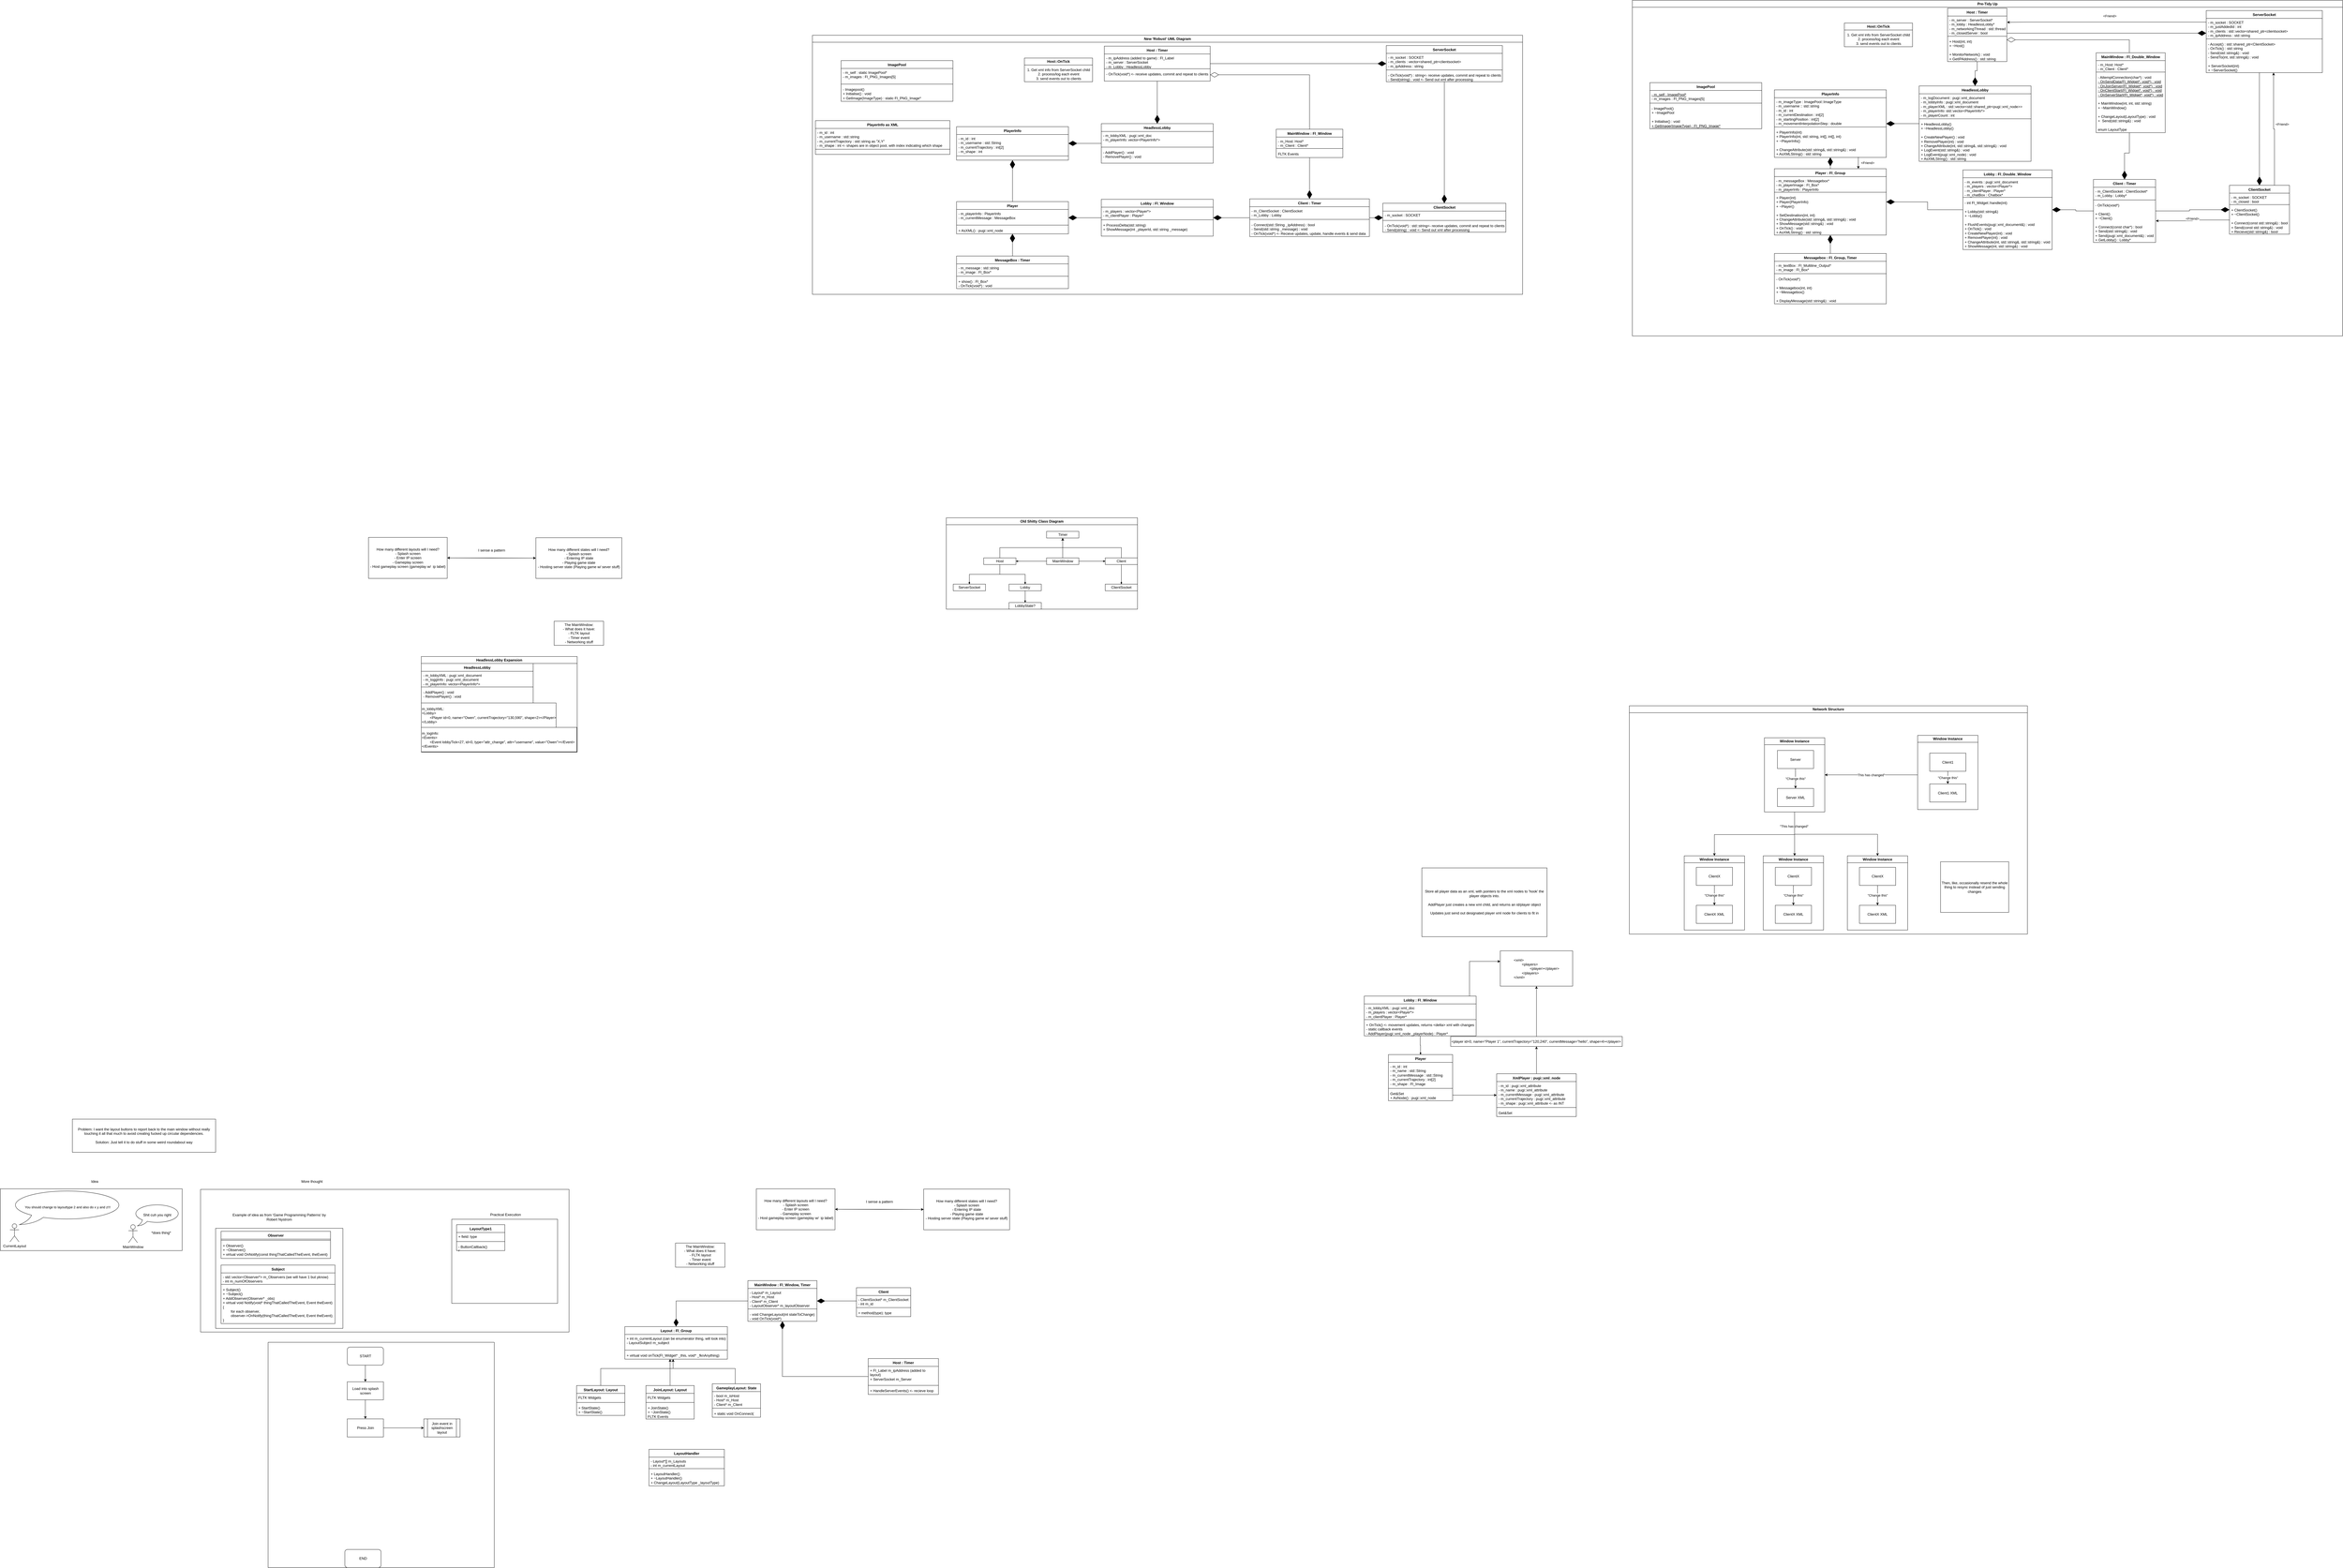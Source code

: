 <mxfile version="25.0.2">
  <diagram name="Page-1" id="yq5wpH8UUtGG7YL4Iajt">
    <mxGraphModel dx="5007" dy="3935" grid="0" gridSize="10" guides="1" tooltips="1" connect="1" arrows="1" fold="1" page="0" pageScale="1" pageWidth="827" pageHeight="1169" math="0" shadow="0">
      <root>
        <mxCell id="0" />
        <mxCell id="1" parent="0" />
        <mxCell id="b8F4gOIEir1qatEB7NrS-1" value="The MainWindow:&lt;div&gt;- What does it have:&lt;/div&gt;&lt;div&gt;- FLTK layout&lt;/div&gt;&lt;div&gt;- Timer event&lt;/div&gt;&lt;div&gt;- Networking stuff&lt;/div&gt;" style="rounded=0;whiteSpace=wrap;html=1;" parent="1" vertex="1">
          <mxGeometry x="-451.5" y="-328" width="164" height="80" as="geometry" />
        </mxCell>
        <mxCell id="b8F4gOIEir1qatEB7NrS-13" style="edgeStyle=orthogonalEdgeStyle;rounded=0;orthogonalLoop=1;jettySize=auto;html=1;" parent="1" source="b8F4gOIEir1qatEB7NrS-10" target="b8F4gOIEir1qatEB7NrS-11" edge="1">
          <mxGeometry relative="1" as="geometry" />
        </mxCell>
        <mxCell id="b8F4gOIEir1qatEB7NrS-10" value="How many different layouts will I need?&lt;div&gt;- Splash screen&lt;/div&gt;&lt;div&gt;- Enter IP screen&lt;/div&gt;&lt;div&gt;- Gameplay screen&lt;/div&gt;&lt;div&gt;- Host gameplay screen (gameplay w/&amp;nbsp; ip label)&lt;/div&gt;" style="rounded=0;whiteSpace=wrap;html=1;" parent="1" vertex="1">
          <mxGeometry x="-1067" y="-606" width="261" height="136" as="geometry" />
        </mxCell>
        <mxCell id="b8F4gOIEir1qatEB7NrS-12" style="edgeStyle=orthogonalEdgeStyle;rounded=0;orthogonalLoop=1;jettySize=auto;html=1;" parent="1" source="b8F4gOIEir1qatEB7NrS-11" target="b8F4gOIEir1qatEB7NrS-10" edge="1">
          <mxGeometry relative="1" as="geometry" />
        </mxCell>
        <mxCell id="b8F4gOIEir1qatEB7NrS-11" value="How many different states will I need?&lt;div&gt;- Splash screen&lt;/div&gt;&lt;div&gt;- Entering IP state&lt;/div&gt;&lt;div&gt;- Playing game state&lt;/div&gt;&lt;div&gt;- Hosting server state (Playing game w/ sever stuff)&lt;/div&gt;" style="rounded=0;whiteSpace=wrap;html=1;" parent="1" vertex="1">
          <mxGeometry x="-512" y="-605" width="285" height="135" as="geometry" />
        </mxCell>
        <mxCell id="b8F4gOIEir1qatEB7NrS-14" value="I sense a pattern" style="text;html=1;align=center;verticalAlign=middle;whiteSpace=wrap;rounded=0;" parent="1" vertex="1">
          <mxGeometry x="-714" y="-586" width="111" height="46" as="geometry" />
        </mxCell>
        <mxCell id="SYQM-4PjF2y8yklKP7hK-8" style="edgeStyle=orthogonalEdgeStyle;rounded=0;orthogonalLoop=1;jettySize=auto;html=1;endArrow=diamondThin;endFill=1;" parent="1" source="KaccqoFZPRnFrRSO-g2V-6" target="SYQM-4PjF2y8yklKP7hK-4" edge="1">
          <mxGeometry relative="1" as="geometry" />
        </mxCell>
        <mxCell id="SYQM-4PjF2y8yklKP7hK-9" style="edgeStyle=orthogonalEdgeStyle;rounded=0;orthogonalLoop=1;jettySize=auto;html=1;" parent="1" source="KaccqoFZPRnFrRSO-g2V-6" target="SYQM-4PjF2y8yklKP7hK-1" edge="1">
          <mxGeometry relative="1" as="geometry">
            <Array as="points">
              <mxPoint x="2584" y="800" />
              <mxPoint x="2865" y="800" />
            </Array>
          </mxGeometry>
        </mxCell>
        <mxCell id="KaccqoFZPRnFrRSO-g2V-6" value="Lobby : Fl_Window" style="swimlane;fontStyle=1;align=center;verticalAlign=top;childLayout=stackLayout;horizontal=1;startSize=26;horizontalStack=0;resizeParent=1;resizeParentMax=0;resizeLast=0;collapsible=1;marginBottom=0;whiteSpace=wrap;html=1;" parent="1" vertex="1">
          <mxGeometry x="2235" y="915" width="371" height="132" as="geometry" />
        </mxCell>
        <mxCell id="KaccqoFZPRnFrRSO-g2V-7" value="&lt;div&gt;- m_lobbyXML : pugi::xml_doc&lt;/div&gt;&lt;div&gt;- m_players : vector&amp;lt;Player*&amp;gt;&lt;br&gt;&lt;/div&gt;&lt;div&gt;- m_clientPlayer : Player*&lt;/div&gt;" style="text;strokeColor=none;fillColor=none;align=left;verticalAlign=top;spacingLeft=4;spacingRight=4;overflow=hidden;rotatable=0;points=[[0,0.5],[1,0.5]];portConstraint=eastwest;whiteSpace=wrap;html=1;" parent="KaccqoFZPRnFrRSO-g2V-6" vertex="1">
          <mxGeometry y="26" width="371" height="48" as="geometry" />
        </mxCell>
        <mxCell id="KaccqoFZPRnFrRSO-g2V-8" value="" style="line;strokeWidth=1;fillColor=none;align=left;verticalAlign=middle;spacingTop=-1;spacingLeft=3;spacingRight=3;rotatable=0;labelPosition=right;points=[];portConstraint=eastwest;strokeColor=inherit;" parent="KaccqoFZPRnFrRSO-g2V-6" vertex="1">
          <mxGeometry y="74" width="371" height="8" as="geometry" />
        </mxCell>
        <mxCell id="KaccqoFZPRnFrRSO-g2V-9" value="+ OnTick() &amp;lt;- movement updates, returns &amp;lt;delta&amp;gt; xml with changes&lt;div&gt;- static callback events&lt;/div&gt;&lt;div&gt;- AddPlayer(pugi::xml_node _playerNode) : Player*&lt;/div&gt;" style="text;strokeColor=none;fillColor=none;align=left;verticalAlign=top;spacingLeft=4;spacingRight=4;overflow=hidden;rotatable=0;points=[[0,0.5],[1,0.5]];portConstraint=eastwest;whiteSpace=wrap;html=1;" parent="KaccqoFZPRnFrRSO-g2V-6" vertex="1">
          <mxGeometry y="82" width="371" height="50" as="geometry" />
        </mxCell>
        <mxCell id="KaccqoFZPRnFrRSO-g2V-10" value="&lt;div&gt;Store all player data as an xml, with pointers to the xml nodes to &#39;hook&#39; the player objects into.&lt;/div&gt;&lt;div&gt;&lt;br&gt;&lt;/div&gt;&lt;div&gt;AddPlayer just creates a new xml child, and returns an id/player object&lt;br&gt;&lt;/div&gt;&lt;div&gt;&lt;br&gt;&lt;/div&gt;&lt;div&gt;Updates just send out designated player xml node for clients to fit in&lt;br&gt;&lt;/div&gt;" style="rounded=0;whiteSpace=wrap;html=1;" parent="1" vertex="1">
          <mxGeometry x="2426" y="490" width="415" height="228" as="geometry" />
        </mxCell>
        <mxCell id="KaccqoFZPRnFrRSO-g2V-11" value="Old Shitty Class Diagram" style="swimlane;whiteSpace=wrap;html=1;" parent="1" vertex="1">
          <mxGeometry x="849" y="-671" width="634" height="303" as="geometry" />
        </mxCell>
        <mxCell id="lRHqwcnJTcvbSiFpysJF-5" style="edgeStyle=orthogonalEdgeStyle;rounded=0;orthogonalLoop=1;jettySize=auto;html=1;" parent="KaccqoFZPRnFrRSO-g2V-11" source="lRHqwcnJTcvbSiFpysJF-3" target="lRHqwcnJTcvbSiFpysJF-4" edge="1">
          <mxGeometry relative="1" as="geometry" />
        </mxCell>
        <mxCell id="lRHqwcnJTcvbSiFpysJF-11" style="edgeStyle=orthogonalEdgeStyle;rounded=0;orthogonalLoop=1;jettySize=auto;html=1;endArrow=diamondThin;endFill=1;" parent="KaccqoFZPRnFrRSO-g2V-11" source="lRHqwcnJTcvbSiFpysJF-3" target="lRHqwcnJTcvbSiFpysJF-6" edge="1">
          <mxGeometry relative="1" as="geometry" />
        </mxCell>
        <mxCell id="lRHqwcnJTcvbSiFpysJF-12" style="edgeStyle=orthogonalEdgeStyle;rounded=0;orthogonalLoop=1;jettySize=auto;html=1;endArrow=diamondThin;endFill=1;" parent="KaccqoFZPRnFrRSO-g2V-11" source="lRHqwcnJTcvbSiFpysJF-3" target="lRHqwcnJTcvbSiFpysJF-7" edge="1">
          <mxGeometry relative="1" as="geometry" />
        </mxCell>
        <mxCell id="lRHqwcnJTcvbSiFpysJF-3" value="MainWindow" style="rounded=0;whiteSpace=wrap;html=1;" parent="KaccqoFZPRnFrRSO-g2V-11" vertex="1">
          <mxGeometry x="332.5" y="133" width="107" height="22" as="geometry" />
        </mxCell>
        <mxCell id="lRHqwcnJTcvbSiFpysJF-4" value="Timer" style="rounded=0;whiteSpace=wrap;html=1;" parent="KaccqoFZPRnFrRSO-g2V-11" vertex="1">
          <mxGeometry x="332.5" y="45" width="107" height="22" as="geometry" />
        </mxCell>
        <mxCell id="lRHqwcnJTcvbSiFpysJF-9" style="edgeStyle=orthogonalEdgeStyle;rounded=0;orthogonalLoop=1;jettySize=auto;html=1;" parent="KaccqoFZPRnFrRSO-g2V-11" source="lRHqwcnJTcvbSiFpysJF-6" target="lRHqwcnJTcvbSiFpysJF-4" edge="1">
          <mxGeometry relative="1" as="geometry">
            <Array as="points">
              <mxPoint x="178" y="99" />
              <mxPoint x="386" y="99" />
            </Array>
          </mxGeometry>
        </mxCell>
        <mxCell id="lRHqwcnJTcvbSiFpysJF-13" style="edgeStyle=orthogonalEdgeStyle;rounded=0;orthogonalLoop=1;jettySize=auto;html=1;endArrow=diamondThin;endFill=1;" parent="KaccqoFZPRnFrRSO-g2V-11" source="lRHqwcnJTcvbSiFpysJF-6" target="lRHqwcnJTcvbSiFpysJF-10" edge="1">
          <mxGeometry relative="1" as="geometry" />
        </mxCell>
        <mxCell id="KaccqoFZPRnFrRSO-g2V-2" style="edgeStyle=orthogonalEdgeStyle;rounded=0;orthogonalLoop=1;jettySize=auto;html=1;endArrow=diamondThin;endFill=1;" parent="KaccqoFZPRnFrRSO-g2V-11" source="lRHqwcnJTcvbSiFpysJF-6" target="KaccqoFZPRnFrRSO-g2V-1" edge="1">
          <mxGeometry relative="1" as="geometry" />
        </mxCell>
        <mxCell id="lRHqwcnJTcvbSiFpysJF-6" value="Host" style="rounded=0;whiteSpace=wrap;html=1;" parent="KaccqoFZPRnFrRSO-g2V-11" vertex="1">
          <mxGeometry x="124" y="133" width="107" height="22" as="geometry" />
        </mxCell>
        <mxCell id="lRHqwcnJTcvbSiFpysJF-8" style="edgeStyle=orthogonalEdgeStyle;rounded=0;orthogonalLoop=1;jettySize=auto;html=1;" parent="KaccqoFZPRnFrRSO-g2V-11" source="lRHqwcnJTcvbSiFpysJF-7" target="lRHqwcnJTcvbSiFpysJF-4" edge="1">
          <mxGeometry relative="1" as="geometry">
            <Array as="points">
              <mxPoint x="580" y="99" />
              <mxPoint x="386" y="99" />
            </Array>
          </mxGeometry>
        </mxCell>
        <mxCell id="lRHqwcnJTcvbSiFpysJF-15" style="edgeStyle=orthogonalEdgeStyle;rounded=0;orthogonalLoop=1;jettySize=auto;html=1;endArrow=diamondThin;endFill=1;" parent="KaccqoFZPRnFrRSO-g2V-11" source="lRHqwcnJTcvbSiFpysJF-7" target="lRHqwcnJTcvbSiFpysJF-14" edge="1">
          <mxGeometry relative="1" as="geometry" />
        </mxCell>
        <mxCell id="lRHqwcnJTcvbSiFpysJF-7" value="Client" style="rounded=0;whiteSpace=wrap;html=1;" parent="KaccqoFZPRnFrRSO-g2V-11" vertex="1">
          <mxGeometry x="527" y="133" width="107" height="22" as="geometry" />
        </mxCell>
        <mxCell id="lRHqwcnJTcvbSiFpysJF-10" value="ServerSocket" style="rounded=0;whiteSpace=wrap;html=1;" parent="KaccqoFZPRnFrRSO-g2V-11" vertex="1">
          <mxGeometry x="23" y="220" width="107" height="22" as="geometry" />
        </mxCell>
        <mxCell id="lRHqwcnJTcvbSiFpysJF-14" value="ClientSocket" style="rounded=0;whiteSpace=wrap;html=1;" parent="KaccqoFZPRnFrRSO-g2V-11" vertex="1">
          <mxGeometry x="527" y="220" width="107" height="22" as="geometry" />
        </mxCell>
        <mxCell id="KaccqoFZPRnFrRSO-g2V-4" style="edgeStyle=orthogonalEdgeStyle;rounded=0;orthogonalLoop=1;jettySize=auto;html=1;endArrow=diamondThin;endFill=1;" parent="KaccqoFZPRnFrRSO-g2V-11" source="KaccqoFZPRnFrRSO-g2V-1" target="KaccqoFZPRnFrRSO-g2V-3" edge="1">
          <mxGeometry relative="1" as="geometry" />
        </mxCell>
        <mxCell id="KaccqoFZPRnFrRSO-g2V-1" value="Lobby" style="rounded=0;whiteSpace=wrap;html=1;" parent="KaccqoFZPRnFrRSO-g2V-11" vertex="1">
          <mxGeometry x="208" y="220" width="107" height="22" as="geometry" />
        </mxCell>
        <mxCell id="KaccqoFZPRnFrRSO-g2V-3" value="LobbyState?" style="rounded=0;whiteSpace=wrap;html=1;" parent="KaccqoFZPRnFrRSO-g2V-11" vertex="1">
          <mxGeometry x="208" y="281" width="107" height="22" as="geometry" />
        </mxCell>
        <mxCell id="SYQM-4PjF2y8yklKP7hK-1" value="&lt;div style=&quot;text-align: left;&quot;&gt;&amp;lt;xml&amp;gt;&lt;/div&gt;&lt;div style=&quot;text-align: left;&quot;&gt;&lt;span style=&quot;white-space: pre;&quot;&gt;&#x9;&lt;/span&gt;&amp;lt;players&amp;gt;&lt;/div&gt;&lt;div style=&quot;text-align: left;&quot;&gt;&lt;span style=&quot;white-space: pre;&quot;&gt;&#x9;&lt;/span&gt;&lt;span style=&quot;white-space: pre;&quot;&gt;&#x9;&lt;/span&gt;&amp;lt;player&amp;gt;&amp;lt;/player&amp;gt;&lt;/div&gt;&lt;div style=&quot;text-align: left;&quot;&gt;&lt;span style=&quot;white-space: pre;&quot;&gt;&#x9;&lt;/span&gt;&amp;lt;/players&amp;gt;&lt;br&gt;&lt;/div&gt;&lt;div style=&quot;text-align: left;&quot;&gt;&amp;lt;/xml&amp;gt;&lt;br&gt;&lt;/div&gt;" style="rounded=0;whiteSpace=wrap;html=1;" parent="1" vertex="1">
          <mxGeometry x="2686" y="765" width="240" height="117" as="geometry" />
        </mxCell>
        <mxCell id="SYQM-4PjF2y8yklKP7hK-4" value="Player" style="swimlane;fontStyle=1;align=center;verticalAlign=top;childLayout=stackLayout;horizontal=1;startSize=26;horizontalStack=0;resizeParent=1;resizeParentMax=0;resizeLast=0;collapsible=1;marginBottom=0;whiteSpace=wrap;html=1;" parent="1" vertex="1">
          <mxGeometry x="2315" y="1109" width="213" height="153" as="geometry" />
        </mxCell>
        <mxCell id="SYQM-4PjF2y8yklKP7hK-5" value="&lt;div&gt;- m_id : int&lt;/div&gt;&lt;div&gt;- m_name : std::String&lt;/div&gt;&lt;div&gt;- m_currentMessage : std::String&lt;/div&gt;&lt;div&gt;- m_currentTrajectory : int[2]&lt;br&gt;&lt;/div&gt;&lt;div&gt;- m_shape : Fl_Image&lt;br&gt;&lt;/div&gt;" style="text;strokeColor=none;fillColor=none;align=left;verticalAlign=top;spacingLeft=4;spacingRight=4;overflow=hidden;rotatable=0;points=[[0,0.5],[1,0.5]];portConstraint=eastwest;whiteSpace=wrap;html=1;" parent="SYQM-4PjF2y8yklKP7hK-4" vertex="1">
          <mxGeometry y="26" width="213" height="82" as="geometry" />
        </mxCell>
        <mxCell id="SYQM-4PjF2y8yklKP7hK-6" value="" style="line;strokeWidth=1;fillColor=none;align=left;verticalAlign=middle;spacingTop=-1;spacingLeft=3;spacingRight=3;rotatable=0;labelPosition=right;points=[];portConstraint=eastwest;strokeColor=inherit;" parent="SYQM-4PjF2y8yklKP7hK-4" vertex="1">
          <mxGeometry y="108" width="213" height="8" as="geometry" />
        </mxCell>
        <mxCell id="SYQM-4PjF2y8yklKP7hK-7" value="Get&amp;amp;Set&lt;div&gt;+ AsNode() : pugi::xml_node&lt;/div&gt;" style="text;strokeColor=none;fillColor=none;align=left;verticalAlign=top;spacingLeft=4;spacingRight=4;overflow=hidden;rotatable=0;points=[[0,0.5],[1,0.5]];portConstraint=eastwest;whiteSpace=wrap;html=1;" parent="SYQM-4PjF2y8yklKP7hK-4" vertex="1">
          <mxGeometry y="116" width="213" height="37" as="geometry" />
        </mxCell>
        <mxCell id="SYQM-4PjF2y8yklKP7hK-44" value="Network Structure" style="swimlane;whiteSpace=wrap;html=1;" parent="1" vertex="1">
          <mxGeometry x="3114" y="-47.5" width="1320" height="757" as="geometry" />
        </mxCell>
        <mxCell id="SYQM-4PjF2y8yklKP7hK-28" value="This has changed&quot;" style="edgeStyle=orthogonalEdgeStyle;rounded=0;orthogonalLoop=1;jettySize=auto;html=1;" parent="SYQM-4PjF2y8yklKP7hK-44" source="SYQM-4PjF2y8yklKP7hK-25" target="SYQM-4PjF2y8yklKP7hK-26" edge="1">
          <mxGeometry relative="1" as="geometry">
            <Array as="points">
              <mxPoint x="913" y="229" />
              <mxPoint x="913" y="229" />
            </Array>
          </mxGeometry>
        </mxCell>
        <mxCell id="SYQM-4PjF2y8yklKP7hK-25" value="Window Instance" style="swimlane;whiteSpace=wrap;html=1;" parent="SYQM-4PjF2y8yklKP7hK-44" vertex="1">
          <mxGeometry x="956" y="98" width="200" height="246" as="geometry" />
        </mxCell>
        <mxCell id="SYQM-4PjF2y8yklKP7hK-30" value="&quot;Change this&quot;" style="edgeStyle=orthogonalEdgeStyle;rounded=0;orthogonalLoop=1;jettySize=auto;html=1;" parent="SYQM-4PjF2y8yklKP7hK-25" source="SYQM-4PjF2y8yklKP7hK-16" target="SYQM-4PjF2y8yklKP7hK-18" edge="1">
          <mxGeometry relative="1" as="geometry" />
        </mxCell>
        <mxCell id="SYQM-4PjF2y8yklKP7hK-16" value="Client1" style="rounded=0;whiteSpace=wrap;html=1;" parent="SYQM-4PjF2y8yklKP7hK-25" vertex="1">
          <mxGeometry x="40" y="59" width="120" height="60" as="geometry" />
        </mxCell>
        <mxCell id="SYQM-4PjF2y8yklKP7hK-18" value="Client1 XML" style="rounded=0;whiteSpace=wrap;html=1;" parent="SYQM-4PjF2y8yklKP7hK-25" vertex="1">
          <mxGeometry x="40" y="161" width="120" height="60" as="geometry" />
        </mxCell>
        <mxCell id="SYQM-4PjF2y8yklKP7hK-29" value="&quot;This has changed&quot;" style="edgeStyle=orthogonalEdgeStyle;rounded=0;orthogonalLoop=1;jettySize=auto;html=1;" parent="SYQM-4PjF2y8yklKP7hK-44" source="SYQM-4PjF2y8yklKP7hK-26" target="SYQM-4PjF2y8yklKP7hK-27" edge="1">
          <mxGeometry x="-0.354" y="-2" relative="1" as="geometry">
            <Array as="points">
              <mxPoint x="548" y="534" />
            </Array>
            <mxPoint as="offset" />
          </mxGeometry>
        </mxCell>
        <mxCell id="SYQM-4PjF2y8yklKP7hK-42" style="edgeStyle=orthogonalEdgeStyle;rounded=0;orthogonalLoop=1;jettySize=auto;html=1;" parent="SYQM-4PjF2y8yklKP7hK-44" source="SYQM-4PjF2y8yklKP7hK-26" target="SYQM-4PjF2y8yklKP7hK-33" edge="1">
          <mxGeometry relative="1" as="geometry">
            <Array as="points">
              <mxPoint x="548" y="426" />
              <mxPoint x="823" y="426" />
            </Array>
          </mxGeometry>
        </mxCell>
        <mxCell id="SYQM-4PjF2y8yklKP7hK-43" style="edgeStyle=orthogonalEdgeStyle;rounded=0;orthogonalLoop=1;jettySize=auto;html=1;" parent="SYQM-4PjF2y8yklKP7hK-44" source="SYQM-4PjF2y8yklKP7hK-26" target="SYQM-4PjF2y8yklKP7hK-37" edge="1">
          <mxGeometry relative="1" as="geometry">
            <Array as="points">
              <mxPoint x="548" y="427" />
              <mxPoint x="282" y="427" />
            </Array>
          </mxGeometry>
        </mxCell>
        <mxCell id="SYQM-4PjF2y8yklKP7hK-26" value="Window Instance" style="swimlane;whiteSpace=wrap;html=1;" parent="SYQM-4PjF2y8yklKP7hK-44" vertex="1">
          <mxGeometry x="448" y="106" width="200" height="246" as="geometry" />
        </mxCell>
        <mxCell id="SYQM-4PjF2y8yklKP7hK-12" value="&quot;Change this&quot;" style="edgeStyle=orthogonalEdgeStyle;rounded=0;orthogonalLoop=1;jettySize=auto;html=1;" parent="SYQM-4PjF2y8yklKP7hK-26" source="SYQM-4PjF2y8yklKP7hK-10" target="SYQM-4PjF2y8yklKP7hK-11" edge="1">
          <mxGeometry relative="1" as="geometry" />
        </mxCell>
        <mxCell id="SYQM-4PjF2y8yklKP7hK-10" value="Server" style="rounded=0;whiteSpace=wrap;html=1;" parent="SYQM-4PjF2y8yklKP7hK-26" vertex="1">
          <mxGeometry x="43" y="42" width="120" height="60" as="geometry" />
        </mxCell>
        <mxCell id="SYQM-4PjF2y8yklKP7hK-11" value="Server XML" style="rounded=0;whiteSpace=wrap;html=1;" parent="SYQM-4PjF2y8yklKP7hK-26" vertex="1">
          <mxGeometry x="43" y="168" width="120" height="60" as="geometry" />
        </mxCell>
        <mxCell id="SYQM-4PjF2y8yklKP7hK-27" value="Window Instance" style="swimlane;whiteSpace=wrap;html=1;" parent="SYQM-4PjF2y8yklKP7hK-44" vertex="1">
          <mxGeometry x="444" y="497.5" width="200" height="246" as="geometry" />
        </mxCell>
        <mxCell id="SYQM-4PjF2y8yklKP7hK-21" value="&quot;Change this&quot;" style="edgeStyle=orthogonalEdgeStyle;rounded=0;orthogonalLoop=1;jettySize=auto;html=1;" parent="SYQM-4PjF2y8yklKP7hK-27" source="SYQM-4PjF2y8yklKP7hK-22" target="SYQM-4PjF2y8yklKP7hK-24" edge="1">
          <mxGeometry relative="1" as="geometry" />
        </mxCell>
        <mxCell id="SYQM-4PjF2y8yklKP7hK-22" value="ClientX" style="rounded=0;whiteSpace=wrap;html=1;" parent="SYQM-4PjF2y8yklKP7hK-27" vertex="1">
          <mxGeometry x="40" y="38" width="120" height="60" as="geometry" />
        </mxCell>
        <mxCell id="SYQM-4PjF2y8yklKP7hK-24" value="ClientX XML" style="rounded=0;whiteSpace=wrap;html=1;" parent="SYQM-4PjF2y8yklKP7hK-27" vertex="1">
          <mxGeometry x="40" y="164" width="120" height="60" as="geometry" />
        </mxCell>
        <mxCell id="SYQM-4PjF2y8yklKP7hK-31" value="Then, like, occasionally resend the whole thing to resync instead of just sending changes" style="rounded=0;whiteSpace=wrap;html=1;" parent="SYQM-4PjF2y8yklKP7hK-44" vertex="1">
          <mxGeometry x="1032" y="517" width="226" height="168" as="geometry" />
        </mxCell>
        <mxCell id="SYQM-4PjF2y8yklKP7hK-33" value="Window Instance" style="swimlane;whiteSpace=wrap;html=1;" parent="SYQM-4PjF2y8yklKP7hK-44" vertex="1">
          <mxGeometry x="723" y="497.5" width="200" height="246" as="geometry" />
        </mxCell>
        <mxCell id="SYQM-4PjF2y8yklKP7hK-34" value="&quot;Change this&quot;" style="edgeStyle=orthogonalEdgeStyle;rounded=0;orthogonalLoop=1;jettySize=auto;html=1;" parent="SYQM-4PjF2y8yklKP7hK-33" source="SYQM-4PjF2y8yklKP7hK-35" target="SYQM-4PjF2y8yklKP7hK-36" edge="1">
          <mxGeometry relative="1" as="geometry" />
        </mxCell>
        <mxCell id="SYQM-4PjF2y8yklKP7hK-35" value="ClientX" style="rounded=0;whiteSpace=wrap;html=1;" parent="SYQM-4PjF2y8yklKP7hK-33" vertex="1">
          <mxGeometry x="40" y="38" width="120" height="60" as="geometry" />
        </mxCell>
        <mxCell id="SYQM-4PjF2y8yklKP7hK-36" value="ClientX XML" style="rounded=0;whiteSpace=wrap;html=1;" parent="SYQM-4PjF2y8yklKP7hK-33" vertex="1">
          <mxGeometry x="40" y="164" width="120" height="60" as="geometry" />
        </mxCell>
        <mxCell id="SYQM-4PjF2y8yklKP7hK-37" value="Window Instance" style="swimlane;whiteSpace=wrap;html=1;" parent="SYQM-4PjF2y8yklKP7hK-44" vertex="1">
          <mxGeometry x="182" y="497.5" width="200" height="246" as="geometry" />
        </mxCell>
        <mxCell id="SYQM-4PjF2y8yklKP7hK-38" value="&quot;Change this&quot;" style="edgeStyle=orthogonalEdgeStyle;rounded=0;orthogonalLoop=1;jettySize=auto;html=1;" parent="SYQM-4PjF2y8yklKP7hK-37" source="SYQM-4PjF2y8yklKP7hK-39" target="SYQM-4PjF2y8yklKP7hK-40" edge="1">
          <mxGeometry relative="1" as="geometry" />
        </mxCell>
        <mxCell id="SYQM-4PjF2y8yklKP7hK-39" value="ClientX" style="rounded=0;whiteSpace=wrap;html=1;" parent="SYQM-4PjF2y8yklKP7hK-37" vertex="1">
          <mxGeometry x="40" y="38" width="120" height="60" as="geometry" />
        </mxCell>
        <mxCell id="SYQM-4PjF2y8yklKP7hK-40" value="ClientX XML" style="rounded=0;whiteSpace=wrap;html=1;" parent="SYQM-4PjF2y8yklKP7hK-37" vertex="1">
          <mxGeometry x="40" y="164" width="120" height="60" as="geometry" />
        </mxCell>
        <mxCell id="MCiig3NWbTXzhYBneaLN-7" style="edgeStyle=orthogonalEdgeStyle;rounded=0;orthogonalLoop=1;jettySize=auto;html=1;" parent="1" source="MCiig3NWbTXzhYBneaLN-1" target="MCiig3NWbTXzhYBneaLN-6" edge="1">
          <mxGeometry relative="1" as="geometry" />
        </mxCell>
        <mxCell id="MCiig3NWbTXzhYBneaLN-1" value="XmlPlayer : pugi::xml_node" style="swimlane;fontStyle=1;align=center;verticalAlign=top;childLayout=stackLayout;horizontal=1;startSize=26;horizontalStack=0;resizeParent=1;resizeParentMax=0;resizeLast=0;collapsible=1;marginBottom=0;whiteSpace=wrap;html=1;" parent="1" vertex="1">
          <mxGeometry x="2674" y="1172.5" width="264" height="142" as="geometry" />
        </mxCell>
        <mxCell id="MCiig3NWbTXzhYBneaLN-2" value="&lt;div&gt;- m_id : pugi::xml_attribute&lt;/div&gt;&lt;div&gt;- m_name :&amp;nbsp;&lt;span style=&quot;background-color: initial;&quot;&gt;pugi::xml_attribute&lt;/span&gt;&lt;/div&gt;&lt;div&gt;- m_currentMessage :&amp;nbsp;&lt;span style=&quot;background-color: initial;&quot;&gt;pugi::xml_attribute&lt;/span&gt;&lt;/div&gt;&lt;div&gt;- m_currentTrajectory :&amp;nbsp;&lt;span style=&quot;background-color: initial;&quot;&gt;pugi::xml_attribute&lt;/span&gt;&lt;/div&gt;&lt;div&gt;&lt;span style=&quot;background-color: initial;&quot;&gt;- m_shape :&amp;nbsp;&lt;/span&gt;&lt;span style=&quot;background-color: initial;&quot;&gt;pugi::xml_attribute &amp;lt;- as INT&lt;/span&gt;&lt;/div&gt;" style="text;strokeColor=none;fillColor=none;align=left;verticalAlign=top;spacingLeft=4;spacingRight=4;overflow=hidden;rotatable=0;points=[[0,0.5],[1,0.5]];portConstraint=eastwest;whiteSpace=wrap;html=1;" parent="MCiig3NWbTXzhYBneaLN-1" vertex="1">
          <mxGeometry y="26" width="264" height="82" as="geometry" />
        </mxCell>
        <mxCell id="MCiig3NWbTXzhYBneaLN-3" value="" style="line;strokeWidth=1;fillColor=none;align=left;verticalAlign=middle;spacingTop=-1;spacingLeft=3;spacingRight=3;rotatable=0;labelPosition=right;points=[];portConstraint=eastwest;strokeColor=inherit;" parent="MCiig3NWbTXzhYBneaLN-1" vertex="1">
          <mxGeometry y="108" width="264" height="8" as="geometry" />
        </mxCell>
        <mxCell id="MCiig3NWbTXzhYBneaLN-4" value="Get&amp;amp;Set" style="text;strokeColor=none;fillColor=none;align=left;verticalAlign=top;spacingLeft=4;spacingRight=4;overflow=hidden;rotatable=0;points=[[0,0.5],[1,0.5]];portConstraint=eastwest;whiteSpace=wrap;html=1;" parent="MCiig3NWbTXzhYBneaLN-1" vertex="1">
          <mxGeometry y="116" width="264" height="26" as="geometry" />
        </mxCell>
        <mxCell id="MCiig3NWbTXzhYBneaLN-5" style="edgeStyle=orthogonalEdgeStyle;rounded=0;orthogonalLoop=1;jettySize=auto;html=1;" parent="1" source="SYQM-4PjF2y8yklKP7hK-7" target="MCiig3NWbTXzhYBneaLN-1" edge="1">
          <mxGeometry relative="1" as="geometry" />
        </mxCell>
        <mxCell id="MCiig3NWbTXzhYBneaLN-8" style="edgeStyle=orthogonalEdgeStyle;rounded=0;orthogonalLoop=1;jettySize=auto;html=1;" parent="1" source="MCiig3NWbTXzhYBneaLN-6" target="SYQM-4PjF2y8yklKP7hK-1" edge="1">
          <mxGeometry relative="1" as="geometry" />
        </mxCell>
        <mxCell id="MCiig3NWbTXzhYBneaLN-6" value="&amp;lt;player id=0, name=&quot;Player 1&quot;, currentTrajectory=&quot;120,240&quot;, currentMessage=&quot;hello&quot;, shape=4&amp;gt;&amp;lt;/player&amp;gt;&amp;nbsp;" style="rounded=0;whiteSpace=wrap;html=1;" parent="1" vertex="1">
          <mxGeometry x="2521.5" y="1049" width="569" height="33" as="geometry" />
        </mxCell>
        <mxCell id="MCiig3NWbTXzhYBneaLN-63" value="New &#39;Robust&#39; UML Diagram" style="swimlane;whiteSpace=wrap;html=1;" parent="1" vertex="1">
          <mxGeometry x="405" y="-2271" width="2355" height="859" as="geometry" />
        </mxCell>
        <mxCell id="MCiig3NWbTXzhYBneaLN-16" style="edgeStyle=orthogonalEdgeStyle;rounded=0;orthogonalLoop=1;jettySize=auto;html=1;endSize=26;endArrow=diamondThin;endFill=1;" parent="MCiig3NWbTXzhYBneaLN-63" source="b8F4gOIEir1qatEB7NrS-30" target="MCiig3NWbTXzhYBneaLN-12" edge="1">
          <mxGeometry relative="1" as="geometry" />
        </mxCell>
        <mxCell id="MCiig3NWbTXzhYBneaLN-44" style="edgeStyle=orthogonalEdgeStyle;rounded=0;orthogonalLoop=1;jettySize=auto;html=1;endArrow=diamondThin;endFill=1;endSize=26;" parent="MCiig3NWbTXzhYBneaLN-63" source="b8F4gOIEir1qatEB7NrS-30" target="MCiig3NWbTXzhYBneaLN-20" edge="1">
          <mxGeometry relative="1" as="geometry" />
        </mxCell>
        <mxCell id="b8F4gOIEir1qatEB7NrS-30" value="Host : Timer" style="swimlane;fontStyle=1;align=center;verticalAlign=top;childLayout=stackLayout;horizontal=1;startSize=26;horizontalStack=0;resizeParent=1;resizeParentMax=0;resizeLast=0;collapsible=1;marginBottom=0;whiteSpace=wrap;html=1;" parent="MCiig3NWbTXzhYBneaLN-63" vertex="1">
          <mxGeometry x="968" y="36" width="351" height="116" as="geometry" />
        </mxCell>
        <mxCell id="b8F4gOIEir1qatEB7NrS-31" value="- m_ipAddress (added to game) : Fl_Label&lt;br&gt;&lt;div&gt;- m_server : ServerSocket&lt;br&gt;&lt;/div&gt;&lt;div&gt;- m_Lobby : HeadlessLobby&lt;/div&gt;" style="text;strokeColor=none;fillColor=none;align=left;verticalAlign=top;spacingLeft=4;spacingRight=4;overflow=hidden;rotatable=0;points=[[0,0.5],[1,0.5]];portConstraint=eastwest;whiteSpace=wrap;html=1;" parent="b8F4gOIEir1qatEB7NrS-30" vertex="1">
          <mxGeometry y="26" width="351" height="45" as="geometry" />
        </mxCell>
        <mxCell id="b8F4gOIEir1qatEB7NrS-32" value="" style="line;strokeWidth=1;fillColor=none;align=left;verticalAlign=middle;spacingTop=-1;spacingLeft=3;spacingRight=3;rotatable=0;labelPosition=right;points=[];portConstraint=eastwest;strokeColor=inherit;" parent="b8F4gOIEir1qatEB7NrS-30" vertex="1">
          <mxGeometry y="71" width="351" height="8" as="geometry" />
        </mxCell>
        <mxCell id="b8F4gOIEir1qatEB7NrS-33" value="- OnTick(void*) &amp;lt;- receive updates, commit and repeat to clients" style="text;strokeColor=none;fillColor=none;align=left;verticalAlign=top;spacingLeft=4;spacingRight=4;overflow=hidden;rotatable=0;points=[[0,0.5],[1,0.5]];portConstraint=eastwest;whiteSpace=wrap;html=1;" parent="b8F4gOIEir1qatEB7NrS-30" vertex="1">
          <mxGeometry y="79" width="351" height="37" as="geometry" />
        </mxCell>
        <mxCell id="MCiig3NWbTXzhYBneaLN-54" style="edgeStyle=orthogonalEdgeStyle;rounded=0;orthogonalLoop=1;jettySize=auto;html=1;endArrow=diamondThin;endFill=0;endSize=26;" parent="MCiig3NWbTXzhYBneaLN-63" source="b8F4gOIEir1qatEB7NrS-34" target="b8F4gOIEir1qatEB7NrS-30" edge="1">
          <mxGeometry relative="1" as="geometry">
            <Array as="points">
              <mxPoint x="1648" y="131" />
            </Array>
          </mxGeometry>
        </mxCell>
        <mxCell id="MCiig3NWbTXzhYBneaLN-55" style="edgeStyle=orthogonalEdgeStyle;rounded=0;orthogonalLoop=1;jettySize=auto;html=1;endArrow=diamondThin;endFill=1;endSize=26;" parent="MCiig3NWbTXzhYBneaLN-63" source="b8F4gOIEir1qatEB7NrS-34" target="SYQM-4PjF2y8yklKP7hK-46" edge="1">
          <mxGeometry relative="1" as="geometry" />
        </mxCell>
        <mxCell id="b8F4gOIEir1qatEB7NrS-34" value="MainWindow : Fl_Window" style="swimlane;fontStyle=1;align=center;verticalAlign=top;childLayout=stackLayout;horizontal=1;startSize=26;horizontalStack=0;resizeParent=1;resizeParentMax=0;resizeLast=0;collapsible=1;marginBottom=0;whiteSpace=wrap;html=1;" parent="MCiig3NWbTXzhYBneaLN-63" vertex="1">
          <mxGeometry x="1538" y="311.5" width="221" height="94" as="geometry" />
        </mxCell>
        <mxCell id="b8F4gOIEir1qatEB7NrS-35" value="- m_Host: Host*&lt;div&gt;- m_Client : Client*&lt;/div&gt;" style="text;strokeColor=none;fillColor=none;align=left;verticalAlign=top;spacingLeft=4;spacingRight=4;overflow=hidden;rotatable=0;points=[[0,0.5],[1,0.5]];portConstraint=eastwest;whiteSpace=wrap;html=1;" parent="b8F4gOIEir1qatEB7NrS-34" vertex="1">
          <mxGeometry y="26" width="221" height="34" as="geometry" />
        </mxCell>
        <mxCell id="b8F4gOIEir1qatEB7NrS-36" value="" style="line;strokeWidth=1;fillColor=none;align=left;verticalAlign=middle;spacingTop=-1;spacingLeft=3;spacingRight=3;rotatable=0;labelPosition=right;points=[];portConstraint=eastwest;strokeColor=inherit;" parent="b8F4gOIEir1qatEB7NrS-34" vertex="1">
          <mxGeometry y="60" width="221" height="8" as="geometry" />
        </mxCell>
        <mxCell id="b8F4gOIEir1qatEB7NrS-37" value="FLTK Events" style="text;strokeColor=none;fillColor=none;align=left;verticalAlign=top;spacingLeft=4;spacingRight=4;overflow=hidden;rotatable=0;points=[[0,0.5],[1,0.5]];portConstraint=eastwest;whiteSpace=wrap;html=1;" parent="b8F4gOIEir1qatEB7NrS-34" vertex="1">
          <mxGeometry y="68" width="221" height="26" as="geometry" />
        </mxCell>
        <mxCell id="MCiig3NWbTXzhYBneaLN-47" style="edgeStyle=orthogonalEdgeStyle;rounded=0;orthogonalLoop=1;jettySize=auto;html=1;endArrow=diamondThin;endFill=1;endSize=26;" parent="MCiig3NWbTXzhYBneaLN-63" source="SYQM-4PjF2y8yklKP7hK-46" target="MCiig3NWbTXzhYBneaLN-24" edge="1">
          <mxGeometry relative="1" as="geometry" />
        </mxCell>
        <mxCell id="MCiig3NWbTXzhYBneaLN-60" style="edgeStyle=orthogonalEdgeStyle;rounded=0;orthogonalLoop=1;jettySize=auto;html=1;endArrow=diamondThin;endFill=1;endSize=26;" parent="MCiig3NWbTXzhYBneaLN-63" source="SYQM-4PjF2y8yklKP7hK-46" target="MCiig3NWbTXzhYBneaLN-56" edge="1">
          <mxGeometry relative="1" as="geometry" />
        </mxCell>
        <mxCell id="SYQM-4PjF2y8yklKP7hK-46" value="Client : Timer" style="swimlane;fontStyle=1;align=center;verticalAlign=top;childLayout=stackLayout;horizontal=1;startSize=26;horizontalStack=0;resizeParent=1;resizeParentMax=0;resizeLast=0;collapsible=1;marginBottom=0;whiteSpace=wrap;html=1;" parent="MCiig3NWbTXzhYBneaLN-63" vertex="1">
          <mxGeometry x="1450" y="542.5" width="397" height="125" as="geometry" />
        </mxCell>
        <mxCell id="SYQM-4PjF2y8yklKP7hK-47" value="&lt;div&gt;- m_ClientSocket : ClientSocket&lt;/div&gt;&lt;div&gt;- m_Lobby : Lobby&lt;br&gt;&lt;/div&gt;" style="text;strokeColor=none;fillColor=none;align=left;verticalAlign=top;spacingLeft=4;spacingRight=4;overflow=hidden;rotatable=0;points=[[0,0.5],[1,0.5]];portConstraint=eastwest;whiteSpace=wrap;html=1;" parent="SYQM-4PjF2y8yklKP7hK-46" vertex="1">
          <mxGeometry y="26" width="397" height="38" as="geometry" />
        </mxCell>
        <mxCell id="SYQM-4PjF2y8yklKP7hK-48" value="" style="line;strokeWidth=1;fillColor=none;align=left;verticalAlign=middle;spacingTop=-1;spacingLeft=3;spacingRight=3;rotatable=0;labelPosition=right;points=[];portConstraint=eastwest;strokeColor=inherit;" parent="SYQM-4PjF2y8yklKP7hK-46" vertex="1">
          <mxGeometry y="64" width="397" height="8" as="geometry" />
        </mxCell>
        <mxCell id="SYQM-4PjF2y8yklKP7hK-49" value="&lt;div&gt;&lt;span style=&quot;background-color: initial;&quot;&gt;- Connect(std::String _ipAddress) : bool&lt;/span&gt;&lt;br&gt;&lt;/div&gt;&lt;div&gt;&lt;span style=&quot;background-color: initial;&quot;&gt;- Send(std::string _message) : void&lt;/span&gt;&lt;/div&gt;- OnTick(void*) &amp;lt;- Recieve updates, update, handle events &amp;amp; send data" style="text;strokeColor=none;fillColor=none;align=left;verticalAlign=top;spacingLeft=4;spacingRight=4;overflow=hidden;rotatable=0;points=[[0,0.5],[1,0.5]];portConstraint=eastwest;whiteSpace=wrap;html=1;" parent="SYQM-4PjF2y8yklKP7hK-46" vertex="1">
          <mxGeometry y="72" width="397" height="53" as="geometry" />
        </mxCell>
        <mxCell id="MCiig3NWbTXzhYBneaLN-62" style="edgeStyle=orthogonalEdgeStyle;rounded=0;orthogonalLoop=1;jettySize=auto;html=1;endArrow=diamondThin;endFill=1;endSize=26;" parent="MCiig3NWbTXzhYBneaLN-63" source="MCiig3NWbTXzhYBneaLN-12" target="MCiig3NWbTXzhYBneaLN-56" edge="1">
          <mxGeometry relative="1" as="geometry" />
        </mxCell>
        <mxCell id="MCiig3NWbTXzhYBneaLN-12" value="ServerSocket" style="swimlane;fontStyle=1;align=center;verticalAlign=top;childLayout=stackLayout;horizontal=1;startSize=26;horizontalStack=0;resizeParent=1;resizeParentMax=0;resizeLast=0;collapsible=1;marginBottom=0;whiteSpace=wrap;html=1;" parent="MCiig3NWbTXzhYBneaLN-63" vertex="1">
          <mxGeometry x="1903" y="34" width="385" height="120" as="geometry" />
        </mxCell>
        <mxCell id="MCiig3NWbTXzhYBneaLN-13" value="- m_socket : SOCKET&lt;div&gt;- m_clients : vector&amp;lt;shared_ptr&amp;lt;clientsocket&amp;gt;&lt;/div&gt;&lt;div&gt;- m_ipAddress : string&lt;/div&gt;" style="text;strokeColor=none;fillColor=none;align=left;verticalAlign=top;spacingLeft=4;spacingRight=4;overflow=hidden;rotatable=0;points=[[0,0.5],[1,0.5]];portConstraint=eastwest;whiteSpace=wrap;html=1;" parent="MCiig3NWbTXzhYBneaLN-12" vertex="1">
          <mxGeometry y="26" width="385" height="51" as="geometry" />
        </mxCell>
        <mxCell id="MCiig3NWbTXzhYBneaLN-14" value="" style="line;strokeWidth=1;fillColor=none;align=left;verticalAlign=middle;spacingTop=-1;spacingLeft=3;spacingRight=3;rotatable=0;labelPosition=right;points=[];portConstraint=eastwest;strokeColor=inherit;" parent="MCiig3NWbTXzhYBneaLN-12" vertex="1">
          <mxGeometry y="77" width="385" height="8" as="geometry" />
        </mxCell>
        <mxCell id="MCiig3NWbTXzhYBneaLN-15" value="- OnTick(void*) : string&amp;lt;- receive updates, commit and repeat to clients&lt;div&gt;- Send(string) : void &amp;lt;- Send out xml after processing&lt;/div&gt;" style="text;strokeColor=none;fillColor=none;align=left;verticalAlign=top;spacingLeft=4;spacingRight=4;overflow=hidden;rotatable=0;points=[[0,0.5],[1,0.5]];portConstraint=eastwest;whiteSpace=wrap;html=1;" parent="MCiig3NWbTXzhYBneaLN-12" vertex="1">
          <mxGeometry y="85" width="385" height="35" as="geometry" />
        </mxCell>
        <mxCell id="MCiig3NWbTXzhYBneaLN-17" value="Host::OnTick" style="swimlane;whiteSpace=wrap;html=1;" parent="MCiig3NWbTXzhYBneaLN-63" vertex="1">
          <mxGeometry x="703" y="75.5" width="226" height="78.5" as="geometry" />
        </mxCell>
        <mxCell id="MCiig3NWbTXzhYBneaLN-19" value="1. Get xml info from ServerSocket child&lt;div&gt;2. process/log each event&lt;/div&gt;&lt;div&gt;3. send events out to clients&lt;/div&gt;" style="text;html=1;align=center;verticalAlign=middle;resizable=0;points=[];autosize=1;strokeColor=none;fillColor=none;" parent="MCiig3NWbTXzhYBneaLN-17" vertex="1">
          <mxGeometry y="25.5" width="226" height="55" as="geometry" />
        </mxCell>
        <mxCell id="MCiig3NWbTXzhYBneaLN-45" style="edgeStyle=orthogonalEdgeStyle;rounded=0;orthogonalLoop=1;jettySize=auto;html=1;endArrow=diamondThin;endFill=1;endSize=26;" parent="MCiig3NWbTXzhYBneaLN-63" source="MCiig3NWbTXzhYBneaLN-20" target="MCiig3NWbTXzhYBneaLN-32" edge="1">
          <mxGeometry relative="1" as="geometry" />
        </mxCell>
        <mxCell id="MCiig3NWbTXzhYBneaLN-20" value="HeadlessLobby" style="swimlane;fontStyle=1;align=center;verticalAlign=top;childLayout=stackLayout;horizontal=1;startSize=26;horizontalStack=0;resizeParent=1;resizeParentMax=0;resizeLast=0;collapsible=1;marginBottom=0;whiteSpace=wrap;html=1;" parent="MCiig3NWbTXzhYBneaLN-63" vertex="1">
          <mxGeometry x="958" y="293" width="371" height="131" as="geometry" />
        </mxCell>
        <mxCell id="MCiig3NWbTXzhYBneaLN-21" value="&lt;div&gt;- m_lobbyXML : pugi::xml_doc&lt;/div&gt;&lt;div&gt;- m_playerInfo: vector&amp;lt;PlayerInfo*&amp;gt;&lt;/div&gt;" style="text;strokeColor=none;fillColor=none;align=left;verticalAlign=top;spacingLeft=4;spacingRight=4;overflow=hidden;rotatable=0;points=[[0,0.5],[1,0.5]];portConstraint=eastwest;whiteSpace=wrap;html=1;" parent="MCiig3NWbTXzhYBneaLN-20" vertex="1">
          <mxGeometry y="26" width="371" height="48" as="geometry" />
        </mxCell>
        <mxCell id="MCiig3NWbTXzhYBneaLN-22" value="" style="line;strokeWidth=1;fillColor=none;align=left;verticalAlign=middle;spacingTop=-1;spacingLeft=3;spacingRight=3;rotatable=0;labelPosition=right;points=[];portConstraint=eastwest;strokeColor=inherit;" parent="MCiig3NWbTXzhYBneaLN-20" vertex="1">
          <mxGeometry y="74" width="371" height="8" as="geometry" />
        </mxCell>
        <mxCell id="MCiig3NWbTXzhYBneaLN-23" value="&lt;div&gt;- AddPlayer() : void&lt;/div&gt;&lt;div&gt;- RemovePlayer() : void&lt;/div&gt;" style="text;strokeColor=none;fillColor=none;align=left;verticalAlign=top;spacingLeft=4;spacingRight=4;overflow=hidden;rotatable=0;points=[[0,0.5],[1,0.5]];portConstraint=eastwest;whiteSpace=wrap;html=1;" parent="MCiig3NWbTXzhYBneaLN-20" vertex="1">
          <mxGeometry y="82" width="371" height="49" as="geometry" />
        </mxCell>
        <mxCell id="MCiig3NWbTXzhYBneaLN-48" style="edgeStyle=orthogonalEdgeStyle;rounded=0;orthogonalLoop=1;jettySize=auto;html=1;endArrow=diamondThin;endFill=1;endSize=26;" parent="MCiig3NWbTXzhYBneaLN-63" source="MCiig3NWbTXzhYBneaLN-24" target="MCiig3NWbTXzhYBneaLN-28" edge="1">
          <mxGeometry relative="1" as="geometry" />
        </mxCell>
        <mxCell id="MCiig3NWbTXzhYBneaLN-24" value="Lobby : Fl_Window" style="swimlane;fontStyle=1;align=center;verticalAlign=top;childLayout=stackLayout;horizontal=1;startSize=26;horizontalStack=0;resizeParent=1;resizeParentMax=0;resizeLast=0;collapsible=1;marginBottom=0;whiteSpace=wrap;html=1;" parent="MCiig3NWbTXzhYBneaLN-63" vertex="1">
          <mxGeometry x="958" y="544" width="371" height="122" as="geometry" />
        </mxCell>
        <mxCell id="MCiig3NWbTXzhYBneaLN-25" value="- m_players : vector&amp;lt;Player*&amp;gt;&lt;div&gt;- m_clientPlayer : Player*&lt;/div&gt;" style="text;strokeColor=none;fillColor=none;align=left;verticalAlign=top;spacingLeft=4;spacingRight=4;overflow=hidden;rotatable=0;points=[[0,0.5],[1,0.5]];portConstraint=eastwest;whiteSpace=wrap;html=1;" parent="MCiig3NWbTXzhYBneaLN-24" vertex="1">
          <mxGeometry y="26" width="371" height="38" as="geometry" />
        </mxCell>
        <mxCell id="MCiig3NWbTXzhYBneaLN-26" value="" style="line;strokeWidth=1;fillColor=none;align=left;verticalAlign=middle;spacingTop=-1;spacingLeft=3;spacingRight=3;rotatable=0;labelPosition=right;points=[];portConstraint=eastwest;strokeColor=inherit;" parent="MCiig3NWbTXzhYBneaLN-24" vertex="1">
          <mxGeometry y="64" width="371" height="8" as="geometry" />
        </mxCell>
        <mxCell id="MCiig3NWbTXzhYBneaLN-27" value="+ ProcessDelta(std::string)&lt;div&gt;+ ShowMessage(int _playerId, std::string _message)&lt;/div&gt;" style="text;strokeColor=none;fillColor=none;align=left;verticalAlign=top;spacingLeft=4;spacingRight=4;overflow=hidden;rotatable=0;points=[[0,0.5],[1,0.5]];portConstraint=eastwest;whiteSpace=wrap;html=1;" parent="MCiig3NWbTXzhYBneaLN-24" vertex="1">
          <mxGeometry y="72" width="371" height="50" as="geometry" />
        </mxCell>
        <mxCell id="MCiig3NWbTXzhYBneaLN-36" style="edgeStyle=orthogonalEdgeStyle;rounded=0;orthogonalLoop=1;jettySize=auto;html=1;endArrow=diamondThin;endFill=1;endSize=26;" parent="MCiig3NWbTXzhYBneaLN-63" source="MCiig3NWbTXzhYBneaLN-28" target="MCiig3NWbTXzhYBneaLN-32" edge="1">
          <mxGeometry relative="1" as="geometry" />
        </mxCell>
        <mxCell id="MCiig3NWbTXzhYBneaLN-28" value="Player" style="swimlane;fontStyle=1;align=center;verticalAlign=top;childLayout=stackLayout;horizontal=1;startSize=26;horizontalStack=0;resizeParent=1;resizeParentMax=0;resizeLast=0;collapsible=1;marginBottom=0;whiteSpace=wrap;html=1;" parent="MCiig3NWbTXzhYBneaLN-63" vertex="1">
          <mxGeometry x="478" y="551.5" width="371" height="107" as="geometry" />
        </mxCell>
        <mxCell id="MCiig3NWbTXzhYBneaLN-29" value="- m_playerInfo : PlayerInfo&lt;div&gt;- m_currentMessage : MessageBox&lt;/div&gt;" style="text;strokeColor=none;fillColor=none;align=left;verticalAlign=top;spacingLeft=4;spacingRight=4;overflow=hidden;rotatable=0;points=[[0,0.5],[1,0.5]];portConstraint=eastwest;whiteSpace=wrap;html=1;" parent="MCiig3NWbTXzhYBneaLN-28" vertex="1">
          <mxGeometry y="26" width="371" height="48" as="geometry" />
        </mxCell>
        <mxCell id="MCiig3NWbTXzhYBneaLN-30" value="" style="line;strokeWidth=1;fillColor=none;align=left;verticalAlign=middle;spacingTop=-1;spacingLeft=3;spacingRight=3;rotatable=0;labelPosition=right;points=[];portConstraint=eastwest;strokeColor=inherit;" parent="MCiig3NWbTXzhYBneaLN-28" vertex="1">
          <mxGeometry y="74" width="371" height="8" as="geometry" />
        </mxCell>
        <mxCell id="MCiig3NWbTXzhYBneaLN-31" value="&lt;div&gt;+ AsXML() : pugi::xml_node&lt;/div&gt;" style="text;strokeColor=none;fillColor=none;align=left;verticalAlign=top;spacingLeft=4;spacingRight=4;overflow=hidden;rotatable=0;points=[[0,0.5],[1,0.5]];portConstraint=eastwest;whiteSpace=wrap;html=1;" parent="MCiig3NWbTXzhYBneaLN-28" vertex="1">
          <mxGeometry y="82" width="371" height="25" as="geometry" />
        </mxCell>
        <mxCell id="MCiig3NWbTXzhYBneaLN-32" value="PlayerInfo" style="swimlane;fontStyle=1;align=center;verticalAlign=top;childLayout=stackLayout;horizontal=1;startSize=26;horizontalStack=0;resizeParent=1;resizeParentMax=0;resizeLast=0;collapsible=1;marginBottom=0;whiteSpace=wrap;html=1;" parent="MCiig3NWbTXzhYBneaLN-63" vertex="1">
          <mxGeometry x="478" y="303" width="371" height="111" as="geometry" />
        </mxCell>
        <mxCell id="MCiig3NWbTXzhYBneaLN-33" value="&lt;div&gt;- m_id : int&lt;/div&gt;&lt;div&gt;- m_username : std::String&lt;/div&gt;&lt;div&gt;- m_currentTrajectory : int[2]&lt;br&gt;&lt;/div&gt;&lt;div&gt;- m_shape : int&lt;/div&gt;" style="text;strokeColor=none;fillColor=none;align=left;verticalAlign=top;spacingLeft=4;spacingRight=4;overflow=hidden;rotatable=0;points=[[0,0.5],[1,0.5]];portConstraint=eastwest;whiteSpace=wrap;html=1;" parent="MCiig3NWbTXzhYBneaLN-32" vertex="1">
          <mxGeometry y="26" width="371" height="67" as="geometry" />
        </mxCell>
        <mxCell id="MCiig3NWbTXzhYBneaLN-34" value="" style="line;strokeWidth=1;fillColor=none;align=left;verticalAlign=middle;spacingTop=-1;spacingLeft=3;spacingRight=3;rotatable=0;labelPosition=right;points=[];portConstraint=eastwest;strokeColor=inherit;" parent="MCiig3NWbTXzhYBneaLN-32" vertex="1">
          <mxGeometry y="93" width="371" height="8" as="geometry" />
        </mxCell>
        <mxCell id="MCiig3NWbTXzhYBneaLN-35" value="&lt;br&gt;&lt;div&gt;&lt;br&gt;&lt;/div&gt;&lt;div&gt;&lt;br&gt;&lt;/div&gt;" style="text;strokeColor=none;fillColor=none;align=left;verticalAlign=top;spacingLeft=4;spacingRight=4;overflow=hidden;rotatable=0;points=[[0,0.5],[1,0.5]];portConstraint=eastwest;whiteSpace=wrap;html=1;" parent="MCiig3NWbTXzhYBneaLN-32" vertex="1">
          <mxGeometry y="101" width="371" height="10" as="geometry" />
        </mxCell>
        <mxCell id="MCiig3NWbTXzhYBneaLN-43" style="edgeStyle=orthogonalEdgeStyle;rounded=0;orthogonalLoop=1;jettySize=auto;html=1;endArrow=diamondThin;endFill=1;endSize=26;" parent="MCiig3NWbTXzhYBneaLN-63" source="MCiig3NWbTXzhYBneaLN-39" target="MCiig3NWbTXzhYBneaLN-28" edge="1">
          <mxGeometry relative="1" as="geometry" />
        </mxCell>
        <mxCell id="MCiig3NWbTXzhYBneaLN-39" value="MessageBox : Timer" style="swimlane;fontStyle=1;align=center;verticalAlign=top;childLayout=stackLayout;horizontal=1;startSize=26;horizontalStack=0;resizeParent=1;resizeParentMax=0;resizeLast=0;collapsible=1;marginBottom=0;whiteSpace=wrap;html=1;" parent="MCiig3NWbTXzhYBneaLN-63" vertex="1">
          <mxGeometry x="478" y="732" width="371" height="108" as="geometry" />
        </mxCell>
        <mxCell id="MCiig3NWbTXzhYBneaLN-40" value="- m_message : std::string&lt;div&gt;- m_image : Fl_Box*&lt;/div&gt;" style="text;strokeColor=none;fillColor=none;align=left;verticalAlign=top;spacingLeft=4;spacingRight=4;overflow=hidden;rotatable=0;points=[[0,0.5],[1,0.5]];portConstraint=eastwest;whiteSpace=wrap;html=1;" parent="MCiig3NWbTXzhYBneaLN-39" vertex="1">
          <mxGeometry y="26" width="371" height="37" as="geometry" />
        </mxCell>
        <mxCell id="MCiig3NWbTXzhYBneaLN-41" value="" style="line;strokeWidth=1;fillColor=none;align=left;verticalAlign=middle;spacingTop=-1;spacingLeft=3;spacingRight=3;rotatable=0;labelPosition=right;points=[];portConstraint=eastwest;strokeColor=inherit;" parent="MCiig3NWbTXzhYBneaLN-39" vertex="1">
          <mxGeometry y="63" width="371" height="8" as="geometry" />
        </mxCell>
        <mxCell id="MCiig3NWbTXzhYBneaLN-42" value="+ show() : Fl_Box*&lt;div&gt;- OnTick(void*) : void&lt;/div&gt;" style="text;strokeColor=none;fillColor=none;align=left;verticalAlign=top;spacingLeft=4;spacingRight=4;overflow=hidden;rotatable=0;points=[[0,0.5],[1,0.5]];portConstraint=eastwest;whiteSpace=wrap;html=1;" parent="MCiig3NWbTXzhYBneaLN-39" vertex="1">
          <mxGeometry y="71" width="371" height="37" as="geometry" />
        </mxCell>
        <mxCell id="MCiig3NWbTXzhYBneaLN-49" value="PlayerInfo as XML" style="swimlane;fontStyle=1;align=center;verticalAlign=top;childLayout=stackLayout;horizontal=1;startSize=26;horizontalStack=0;resizeParent=1;resizeParentMax=0;resizeLast=0;collapsible=1;marginBottom=0;whiteSpace=wrap;html=1;" parent="MCiig3NWbTXzhYBneaLN-63" vertex="1">
          <mxGeometry x="10" y="283" width="446" height="112" as="geometry" />
        </mxCell>
        <mxCell id="MCiig3NWbTXzhYBneaLN-50" value="&lt;div&gt;- m_id : int&lt;/div&gt;&lt;div&gt;- m_username : std::string&lt;/div&gt;&lt;div&gt;- m_currentTrajectory : std::string as &quot;X,Y&quot;&lt;br&gt;&lt;/div&gt;&lt;div&gt;- m_shape : int &amp;lt;- shapes are in object pool, with index indicating which shape&lt;/div&gt;" style="text;strokeColor=none;fillColor=none;align=left;verticalAlign=top;spacingLeft=4;spacingRight=4;overflow=hidden;rotatable=0;points=[[0,0.5],[1,0.5]];portConstraint=eastwest;whiteSpace=wrap;html=1;" parent="MCiig3NWbTXzhYBneaLN-49" vertex="1">
          <mxGeometry y="26" width="446" height="65" as="geometry" />
        </mxCell>
        <mxCell id="MCiig3NWbTXzhYBneaLN-51" value="" style="line;strokeWidth=1;fillColor=none;align=left;verticalAlign=middle;spacingTop=-1;spacingLeft=3;spacingRight=3;rotatable=0;labelPosition=right;points=[];portConstraint=eastwest;strokeColor=inherit;" parent="MCiig3NWbTXzhYBneaLN-49" vertex="1">
          <mxGeometry y="91" width="446" height="8" as="geometry" />
        </mxCell>
        <mxCell id="MCiig3NWbTXzhYBneaLN-52" value="&lt;br&gt;&lt;div&gt;&lt;br&gt;&lt;/div&gt;&lt;div&gt;&lt;br&gt;&lt;/div&gt;" style="text;strokeColor=none;fillColor=none;align=left;verticalAlign=top;spacingLeft=4;spacingRight=4;overflow=hidden;rotatable=0;points=[[0,0.5],[1,0.5]];portConstraint=eastwest;whiteSpace=wrap;html=1;" parent="MCiig3NWbTXzhYBneaLN-49" vertex="1">
          <mxGeometry y="99" width="446" height="13" as="geometry" />
        </mxCell>
        <mxCell id="MCiig3NWbTXzhYBneaLN-56" value="ClientSocket" style="swimlane;fontStyle=1;align=center;verticalAlign=top;childLayout=stackLayout;horizontal=1;startSize=26;horizontalStack=0;resizeParent=1;resizeParentMax=0;resizeLast=0;collapsible=1;marginBottom=0;whiteSpace=wrap;html=1;" parent="MCiig3NWbTXzhYBneaLN-63" vertex="1">
          <mxGeometry x="1891.5" y="557" width="408" height="96" as="geometry" />
        </mxCell>
        <mxCell id="MCiig3NWbTXzhYBneaLN-57" value="- m_socket : SOCKET&lt;div&gt;&lt;br&gt;&lt;/div&gt;" style="text;strokeColor=none;fillColor=none;align=left;verticalAlign=top;spacingLeft=4;spacingRight=4;overflow=hidden;rotatable=0;points=[[0,0.5],[1,0.5]];portConstraint=eastwest;whiteSpace=wrap;html=1;" parent="MCiig3NWbTXzhYBneaLN-56" vertex="1">
          <mxGeometry y="26" width="408" height="27" as="geometry" />
        </mxCell>
        <mxCell id="MCiig3NWbTXzhYBneaLN-58" value="" style="line;strokeWidth=1;fillColor=none;align=left;verticalAlign=middle;spacingTop=-1;spacingLeft=3;spacingRight=3;rotatable=0;labelPosition=right;points=[];portConstraint=eastwest;strokeColor=inherit;" parent="MCiig3NWbTXzhYBneaLN-56" vertex="1">
          <mxGeometry y="53" width="408" height="8" as="geometry" />
        </mxCell>
        <mxCell id="MCiig3NWbTXzhYBneaLN-59" value="- OnTick(void*) : std::string&amp;lt;- receive updates, commit and repeat to clients&lt;div&gt;- Send(string) : void &amp;lt;- Send out xml after processing&lt;/div&gt;" style="text;strokeColor=none;fillColor=none;align=left;verticalAlign=top;spacingLeft=4;spacingRight=4;overflow=hidden;rotatable=0;points=[[0,0.5],[1,0.5]];portConstraint=eastwest;whiteSpace=wrap;html=1;" parent="MCiig3NWbTXzhYBneaLN-56" vertex="1">
          <mxGeometry y="61" width="408" height="35" as="geometry" />
        </mxCell>
        <mxCell id="vrW-1h4APTfl8mA7r88X-1" style="edgeStyle=orthogonalEdgeStyle;rounded=0;orthogonalLoop=1;jettySize=auto;html=1;exitX=1;exitY=0.5;exitDx=0;exitDy=0;" parent="MCiig3NWbTXzhYBneaLN-56" source="MCiig3NWbTXzhYBneaLN-57" target="MCiig3NWbTXzhYBneaLN-57" edge="1">
          <mxGeometry relative="1" as="geometry" />
        </mxCell>
        <mxCell id="kkbbw48B434WG6KtWeas-1" value="ImagePool" style="swimlane;fontStyle=1;align=center;verticalAlign=top;childLayout=stackLayout;horizontal=1;startSize=26;horizontalStack=0;resizeParent=1;resizeParentMax=0;resizeLast=0;collapsible=1;marginBottom=0;whiteSpace=wrap;html=1;" parent="MCiig3NWbTXzhYBneaLN-63" vertex="1">
          <mxGeometry x="95" y="84" width="371" height="135" as="geometry" />
        </mxCell>
        <mxCell id="kkbbw48B434WG6KtWeas-2" value="&lt;div&gt;- m_self : static ImagePool*&lt;/div&gt;&lt;div&gt;- m_images : Fl_PNG_Images[5]&lt;/div&gt;&lt;div&gt;&lt;br&gt;&lt;/div&gt;" style="text;strokeColor=none;fillColor=none;align=left;verticalAlign=top;spacingLeft=4;spacingRight=4;overflow=hidden;rotatable=0;points=[[0,0.5],[1,0.5]];portConstraint=eastwest;whiteSpace=wrap;html=1;" parent="kkbbw48B434WG6KtWeas-1" vertex="1">
          <mxGeometry y="26" width="371" height="48" as="geometry" />
        </mxCell>
        <mxCell id="kkbbw48B434WG6KtWeas-3" value="" style="line;strokeWidth=1;fillColor=none;align=left;verticalAlign=middle;spacingTop=-1;spacingLeft=3;spacingRight=3;rotatable=0;labelPosition=right;points=[];portConstraint=eastwest;strokeColor=inherit;" parent="kkbbw48B434WG6KtWeas-1" vertex="1">
          <mxGeometry y="74" width="371" height="8" as="geometry" />
        </mxCell>
        <mxCell id="kkbbw48B434WG6KtWeas-4" value="&lt;div&gt;- Imagepool()&lt;/div&gt;&lt;div&gt;+ Initialise() : void&lt;/div&gt;&lt;div&gt;+ GetImage(ImageType) : static Fl_PNG_Image*&lt;/div&gt;" style="text;strokeColor=none;fillColor=none;align=left;verticalAlign=top;spacingLeft=4;spacingRight=4;overflow=hidden;rotatable=0;points=[[0,0.5],[1,0.5]];portConstraint=eastwest;whiteSpace=wrap;html=1;" parent="kkbbw48B434WG6KtWeas-1" vertex="1">
          <mxGeometry y="82" width="371" height="53" as="geometry" />
        </mxCell>
        <mxCell id="vrW-1h4APTfl8mA7r88X-2" value="HeadlessLobby Expansion" style="swimlane;whiteSpace=wrap;html=1;" parent="1" vertex="1">
          <mxGeometry x="-892" y="-211" width="517" height="317" as="geometry" />
        </mxCell>
        <mxCell id="vrW-1h4APTfl8mA7r88X-3" value="HeadlessLobby" style="swimlane;fontStyle=1;align=center;verticalAlign=top;childLayout=stackLayout;horizontal=1;startSize=26;horizontalStack=0;resizeParent=1;resizeParentMax=0;resizeLast=0;collapsible=1;marginBottom=0;whiteSpace=wrap;html=1;" parent="vrW-1h4APTfl8mA7r88X-2" vertex="1">
          <mxGeometry y="23" width="371" height="131" as="geometry" />
        </mxCell>
        <mxCell id="vrW-1h4APTfl8mA7r88X-4" value="&lt;div&gt;- m_lobbyXML : pugi::xml_document&lt;/div&gt;&lt;div&gt;- m_loggInfo : pugi::xml_document&lt;/div&gt;&lt;div&gt;- m_playerInfo: vector&amp;lt;PlayerInfo*&amp;gt;&lt;/div&gt;" style="text;strokeColor=none;fillColor=none;align=left;verticalAlign=top;spacingLeft=4;spacingRight=4;overflow=hidden;rotatable=0;points=[[0,0.5],[1,0.5]];portConstraint=eastwest;whiteSpace=wrap;html=1;" parent="vrW-1h4APTfl8mA7r88X-3" vertex="1">
          <mxGeometry y="26" width="371" height="48" as="geometry" />
        </mxCell>
        <mxCell id="vrW-1h4APTfl8mA7r88X-5" value="" style="line;strokeWidth=1;fillColor=none;align=left;verticalAlign=middle;spacingTop=-1;spacingLeft=3;spacingRight=3;rotatable=0;labelPosition=right;points=[];portConstraint=eastwest;strokeColor=inherit;" parent="vrW-1h4APTfl8mA7r88X-3" vertex="1">
          <mxGeometry y="74" width="371" height="8" as="geometry" />
        </mxCell>
        <mxCell id="vrW-1h4APTfl8mA7r88X-6" value="&lt;div&gt;- AddPlayer() : void&lt;/div&gt;&lt;div&gt;- RemovePlayer() : void&lt;/div&gt;" style="text;strokeColor=none;fillColor=none;align=left;verticalAlign=top;spacingLeft=4;spacingRight=4;overflow=hidden;rotatable=0;points=[[0,0.5],[1,0.5]];portConstraint=eastwest;whiteSpace=wrap;html=1;" parent="vrW-1h4APTfl8mA7r88X-3" vertex="1">
          <mxGeometry y="82" width="371" height="49" as="geometry" />
        </mxCell>
        <mxCell id="vrW-1h4APTfl8mA7r88X-8" value="m_lobbyXML:&lt;div&gt;&amp;lt;Lobby&amp;gt;&lt;/div&gt;&lt;div&gt;&lt;span style=&quot;white-space: pre;&quot;&gt;&#x9;&lt;/span&gt;&amp;lt;Player id=0, name=&quot;Owen&quot;, currentTrajectory=&quot;130,590&quot;, shape=2&amp;gt;&amp;lt;/Player&amp;gt;&lt;/div&gt;&lt;div&gt;&amp;lt;/Lobby&amp;gt;&lt;/div&gt;" style="whiteSpace=wrap;html=1;align=left;" parent="vrW-1h4APTfl8mA7r88X-2" vertex="1">
          <mxGeometry y="154" width="447" height="81" as="geometry" />
        </mxCell>
        <mxCell id="vrW-1h4APTfl8mA7r88X-9" value="m_logInfo:&lt;div&gt;&amp;lt;Events&amp;gt;&lt;/div&gt;&lt;div&gt;&lt;span style=&quot;white-space: pre;&quot;&gt;&#x9;&lt;/span&gt;&amp;lt;Event lobbyTick=27, id=0, type=&quot;attr_change&quot;, attr=&quot;username&quot;, value=&quot;Owen&quot;&amp;gt;&amp;lt;/Event&amp;gt;&lt;br&gt;&lt;/div&gt;&lt;div&gt;&amp;lt;/Events&amp;gt;&lt;/div&gt;" style="whiteSpace=wrap;html=1;align=left;" parent="vrW-1h4APTfl8mA7r88X-2" vertex="1">
          <mxGeometry y="235" width="516" height="81" as="geometry" />
        </mxCell>
        <mxCell id="ORMbpEHpiyyA84JZfenq-1" value="" style="rounded=0;whiteSpace=wrap;html=1;" parent="1" vertex="1">
          <mxGeometry x="-1624" y="1556" width="1222" height="473" as="geometry" />
        </mxCell>
        <mxCell id="ORMbpEHpiyyA84JZfenq-2" value="" style="rounded=0;whiteSpace=wrap;html=1;" parent="1" vertex="1">
          <mxGeometry x="-1574" y="1685" width="422" height="332" as="geometry" />
        </mxCell>
        <mxCell id="ORMbpEHpiyyA84JZfenq-3" value="" style="rounded=0;whiteSpace=wrap;html=1;" parent="1" vertex="1">
          <mxGeometry x="-2288" y="1554" width="603" height="205" as="geometry" />
        </mxCell>
        <mxCell id="ORMbpEHpiyyA84JZfenq-5" value="The MainWindow:&lt;div&gt;- What does it have:&lt;/div&gt;&lt;div&gt;- FLTK layout&lt;/div&gt;&lt;div&gt;- Timer event&lt;/div&gt;&lt;div&gt;- Networking stuff&lt;/div&gt;" style="rounded=0;whiteSpace=wrap;html=1;" parent="1" vertex="1">
          <mxGeometry x="-49" y="1734" width="164" height="80" as="geometry" />
        </mxCell>
        <mxCell id="ORMbpEHpiyyA84JZfenq-6" value="Layout : Fl_Group" style="swimlane;fontStyle=1;align=center;verticalAlign=top;childLayout=stackLayout;horizontal=1;startSize=26;horizontalStack=0;resizeParent=1;resizeParentMax=0;resizeLast=0;collapsible=1;marginBottom=0;whiteSpace=wrap;html=1;" parent="1" vertex="1">
          <mxGeometry x="-217" y="2011" width="340" height="108" as="geometry" />
        </mxCell>
        <mxCell id="ORMbpEHpiyyA84JZfenq-7" value="+ int m_currentLayout (can be enumerator thing, will look into)&lt;div&gt;- LayoutSubject m_subject&lt;/div&gt;" style="text;strokeColor=none;fillColor=none;align=left;verticalAlign=top;spacingLeft=4;spacingRight=4;overflow=hidden;rotatable=0;points=[[0,0.5],[1,0.5]];portConstraint=eastwest;whiteSpace=wrap;html=1;" parent="ORMbpEHpiyyA84JZfenq-6" vertex="1">
          <mxGeometry y="26" width="340" height="48" as="geometry" />
        </mxCell>
        <mxCell id="ORMbpEHpiyyA84JZfenq-8" value="" style="line;strokeWidth=1;fillColor=none;align=left;verticalAlign=middle;spacingTop=-1;spacingLeft=3;spacingRight=3;rotatable=0;labelPosition=right;points=[];portConstraint=eastwest;strokeColor=inherit;" parent="ORMbpEHpiyyA84JZfenq-6" vertex="1">
          <mxGeometry y="74" width="340" height="8" as="geometry" />
        </mxCell>
        <mxCell id="ORMbpEHpiyyA84JZfenq-9" value="+ virtual void onTick(Fl_Widget* _this, void* _fknAnything)" style="text;strokeColor=none;fillColor=none;align=left;verticalAlign=top;spacingLeft=4;spacingRight=4;overflow=hidden;rotatable=0;points=[[0,0.5],[1,0.5]];portConstraint=eastwest;whiteSpace=wrap;html=1;" parent="ORMbpEHpiyyA84JZfenq-6" vertex="1">
          <mxGeometry y="82" width="340" height="26" as="geometry" />
        </mxCell>
        <mxCell id="ORMbpEHpiyyA84JZfenq-10" style="edgeStyle=orthogonalEdgeStyle;rounded=0;orthogonalLoop=1;jettySize=auto;html=1;" parent="1" source="ORMbpEHpiyyA84JZfenq-11" target="ORMbpEHpiyyA84JZfenq-13" edge="1">
          <mxGeometry relative="1" as="geometry" />
        </mxCell>
        <mxCell id="ORMbpEHpiyyA84JZfenq-11" value="How many different layouts will I need?&lt;div&gt;- Splash screen&lt;/div&gt;&lt;div&gt;- Enter IP screen&lt;/div&gt;&lt;div&gt;- Gameplay screen&lt;/div&gt;&lt;div&gt;- Host gameplay screen (gameplay w/&amp;nbsp; ip label)&lt;/div&gt;" style="rounded=0;whiteSpace=wrap;html=1;" parent="1" vertex="1">
          <mxGeometry x="219" y="1554" width="261" height="136" as="geometry" />
        </mxCell>
        <mxCell id="ORMbpEHpiyyA84JZfenq-12" style="edgeStyle=orthogonalEdgeStyle;rounded=0;orthogonalLoop=1;jettySize=auto;html=1;" parent="1" source="ORMbpEHpiyyA84JZfenq-13" target="ORMbpEHpiyyA84JZfenq-11" edge="1">
          <mxGeometry relative="1" as="geometry" />
        </mxCell>
        <mxCell id="ORMbpEHpiyyA84JZfenq-13" value="How many different states will I need?&lt;div&gt;- Splash screen&lt;/div&gt;&lt;div&gt;- Entering IP state&lt;/div&gt;&lt;div&gt;- Playing game state&lt;/div&gt;&lt;div&gt;- Hosting server state (Playing game w/ sever stuff)&lt;/div&gt;" style="rounded=0;whiteSpace=wrap;html=1;" parent="1" vertex="1">
          <mxGeometry x="774" y="1555" width="285" height="135" as="geometry" />
        </mxCell>
        <mxCell id="ORMbpEHpiyyA84JZfenq-14" value="I sense a pattern" style="text;html=1;align=center;verticalAlign=middle;whiteSpace=wrap;rounded=0;" parent="1" vertex="1">
          <mxGeometry x="572" y="1574" width="111" height="46" as="geometry" />
        </mxCell>
        <mxCell id="ORMbpEHpiyyA84JZfenq-15" style="edgeStyle=orthogonalEdgeStyle;rounded=0;orthogonalLoop=1;jettySize=auto;html=1;" parent="1" source="ORMbpEHpiyyA84JZfenq-45" target="ORMbpEHpiyyA84JZfenq-6" edge="1">
          <mxGeometry relative="1" as="geometry">
            <mxPoint x="-297" y="2199" as="sourcePoint" />
            <Array as="points">
              <mxPoint x="-297" y="2150" />
              <mxPoint x="-57" y="2150" />
            </Array>
          </mxGeometry>
        </mxCell>
        <mxCell id="ORMbpEHpiyyA84JZfenq-16" style="edgeStyle=orthogonalEdgeStyle;rounded=0;orthogonalLoop=1;jettySize=auto;html=1;endArrow=diamondThin;endFill=1;endSize=24;" parent="1" source="ORMbpEHpiyyA84JZfenq-17" target="ORMbpEHpiyyA84JZfenq-22" edge="1">
          <mxGeometry relative="1" as="geometry" />
        </mxCell>
        <mxCell id="ORMbpEHpiyyA84JZfenq-17" value="Host : Timer" style="swimlane;fontStyle=1;align=center;verticalAlign=top;childLayout=stackLayout;horizontal=1;startSize=26;horizontalStack=0;resizeParent=1;resizeParentMax=0;resizeLast=0;collapsible=1;marginBottom=0;whiteSpace=wrap;html=1;" parent="1" vertex="1">
          <mxGeometry x="590" y="2117" width="233" height="119" as="geometry" />
        </mxCell>
        <mxCell id="ORMbpEHpiyyA84JZfenq-18" value="+ Fl_Label m_ipAddress (added to layout)&lt;div&gt;+ ServerSocket m_Server&lt;/div&gt;" style="text;strokeColor=none;fillColor=none;align=left;verticalAlign=top;spacingLeft=4;spacingRight=4;overflow=hidden;rotatable=0;points=[[0,0.5],[1,0.5]];portConstraint=eastwest;whiteSpace=wrap;html=1;" parent="ORMbpEHpiyyA84JZfenq-17" vertex="1">
          <mxGeometry y="26" width="233" height="59" as="geometry" />
        </mxCell>
        <mxCell id="ORMbpEHpiyyA84JZfenq-19" value="" style="line;strokeWidth=1;fillColor=none;align=left;verticalAlign=middle;spacingTop=-1;spacingLeft=3;spacingRight=3;rotatable=0;labelPosition=right;points=[];portConstraint=eastwest;strokeColor=inherit;" parent="ORMbpEHpiyyA84JZfenq-17" vertex="1">
          <mxGeometry y="85" width="233" height="8" as="geometry" />
        </mxCell>
        <mxCell id="ORMbpEHpiyyA84JZfenq-20" value="+ HandleServerEvents() &amp;lt;- recieve loop" style="text;strokeColor=none;fillColor=none;align=left;verticalAlign=top;spacingLeft=4;spacingRight=4;overflow=hidden;rotatable=0;points=[[0,0.5],[1,0.5]];portConstraint=eastwest;whiteSpace=wrap;html=1;" parent="ORMbpEHpiyyA84JZfenq-17" vertex="1">
          <mxGeometry y="93" width="233" height="26" as="geometry" />
        </mxCell>
        <mxCell id="ORMbpEHpiyyA84JZfenq-21" style="edgeStyle=orthogonalEdgeStyle;rounded=0;orthogonalLoop=1;jettySize=auto;html=1;endArrow=diamondThin;endFill=1;endSize=24;" parent="1" source="ORMbpEHpiyyA84JZfenq-22" target="ORMbpEHpiyyA84JZfenq-6" edge="1">
          <mxGeometry relative="1" as="geometry" />
        </mxCell>
        <mxCell id="ORMbpEHpiyyA84JZfenq-22" value="MainWindow : Fl_Window, Timer" style="swimlane;fontStyle=1;align=center;verticalAlign=top;childLayout=stackLayout;horizontal=1;startSize=26;horizontalStack=0;resizeParent=1;resizeParentMax=0;resizeLast=0;collapsible=1;marginBottom=0;whiteSpace=wrap;html=1;" parent="1" vertex="1">
          <mxGeometry x="191" y="1858.5" width="229" height="135" as="geometry" />
        </mxCell>
        <mxCell id="ORMbpEHpiyyA84JZfenq-23" value="- Layout* m_Layout&lt;div&gt;- Host* m_Host&lt;/div&gt;&lt;div&gt;- Client* m_Client&lt;/div&gt;&lt;div&gt;- LayoutObserver* m_layoutObserver&lt;/div&gt;" style="text;strokeColor=none;fillColor=none;align=left;verticalAlign=top;spacingLeft=4;spacingRight=4;overflow=hidden;rotatable=0;points=[[0,0.5],[1,0.5]];portConstraint=eastwest;whiteSpace=wrap;html=1;" parent="ORMbpEHpiyyA84JZfenq-22" vertex="1">
          <mxGeometry y="26" width="229" height="64" as="geometry" />
        </mxCell>
        <mxCell id="ORMbpEHpiyyA84JZfenq-24" value="" style="line;strokeWidth=1;fillColor=none;align=left;verticalAlign=middle;spacingTop=-1;spacingLeft=3;spacingRight=3;rotatable=0;labelPosition=right;points=[];portConstraint=eastwest;strokeColor=inherit;" parent="ORMbpEHpiyyA84JZfenq-22" vertex="1">
          <mxGeometry y="90" width="229" height="8" as="geometry" />
        </mxCell>
        <mxCell id="ORMbpEHpiyyA84JZfenq-25" value="- void ChangeLayout(int stateToChange)&lt;div&gt;- void OnTick(void*)&lt;/div&gt;" style="text;strokeColor=none;fillColor=none;align=left;verticalAlign=top;spacingLeft=4;spacingRight=4;overflow=hidden;rotatable=0;points=[[0,0.5],[1,0.5]];portConstraint=eastwest;whiteSpace=wrap;html=1;" parent="ORMbpEHpiyyA84JZfenq-22" vertex="1">
          <mxGeometry y="98" width="229" height="37" as="geometry" />
        </mxCell>
        <mxCell id="ORMbpEHpiyyA84JZfenq-26" value="Client" style="swimlane;fontStyle=1;align=center;verticalAlign=top;childLayout=stackLayout;horizontal=1;startSize=26;horizontalStack=0;resizeParent=1;resizeParentMax=0;resizeLast=0;collapsible=1;marginBottom=0;whiteSpace=wrap;html=1;" parent="1" vertex="1">
          <mxGeometry x="551" y="1882" width="180" height="96" as="geometry" />
        </mxCell>
        <mxCell id="ORMbpEHpiyyA84JZfenq-27" value="- ClientSocket* m_ClientSocket&lt;div&gt;- int m_id&lt;/div&gt;" style="text;strokeColor=none;fillColor=none;align=left;verticalAlign=top;spacingLeft=4;spacingRight=4;overflow=hidden;rotatable=0;points=[[0,0.5],[1,0.5]];portConstraint=eastwest;whiteSpace=wrap;html=1;" parent="ORMbpEHpiyyA84JZfenq-26" vertex="1">
          <mxGeometry y="26" width="180" height="36" as="geometry" />
        </mxCell>
        <mxCell id="ORMbpEHpiyyA84JZfenq-28" value="" style="line;strokeWidth=1;fillColor=none;align=left;verticalAlign=middle;spacingTop=-1;spacingLeft=3;spacingRight=3;rotatable=0;labelPosition=right;points=[];portConstraint=eastwest;strokeColor=inherit;" parent="ORMbpEHpiyyA84JZfenq-26" vertex="1">
          <mxGeometry y="62" width="180" height="8" as="geometry" />
        </mxCell>
        <mxCell id="ORMbpEHpiyyA84JZfenq-29" value="+ method(type): type" style="text;strokeColor=none;fillColor=none;align=left;verticalAlign=top;spacingLeft=4;spacingRight=4;overflow=hidden;rotatable=0;points=[[0,0.5],[1,0.5]];portConstraint=eastwest;whiteSpace=wrap;html=1;" parent="ORMbpEHpiyyA84JZfenq-26" vertex="1">
          <mxGeometry y="70" width="180" height="26" as="geometry" />
        </mxCell>
        <mxCell id="ORMbpEHpiyyA84JZfenq-30" style="edgeStyle=orthogonalEdgeStyle;rounded=0;orthogonalLoop=1;jettySize=auto;html=1;endArrow=diamondThin;endFill=1;endSize=24;" parent="1" source="ORMbpEHpiyyA84JZfenq-27" target="ORMbpEHpiyyA84JZfenq-22" edge="1">
          <mxGeometry relative="1" as="geometry" />
        </mxCell>
        <mxCell id="ORMbpEHpiyyA84JZfenq-31" style="edgeStyle=orthogonalEdgeStyle;rounded=0;orthogonalLoop=1;jettySize=auto;html=1;" parent="1" source="ORMbpEHpiyyA84JZfenq-32" target="ORMbpEHpiyyA84JZfenq-6" edge="1">
          <mxGeometry relative="1" as="geometry">
            <Array as="points">
              <mxPoint x="-67" y="2149" />
              <mxPoint x="-67" y="2149" />
            </Array>
          </mxGeometry>
        </mxCell>
        <mxCell id="ORMbpEHpiyyA84JZfenq-32" value="JoinLayout: Layout" style="swimlane;fontStyle=1;align=center;verticalAlign=top;childLayout=stackLayout;horizontal=1;startSize=26;horizontalStack=0;resizeParent=1;resizeParentMax=0;resizeLast=0;collapsible=1;marginBottom=0;whiteSpace=wrap;html=1;" parent="1" vertex="1">
          <mxGeometry x="-147" y="2206.5" width="160" height="111" as="geometry" />
        </mxCell>
        <mxCell id="ORMbpEHpiyyA84JZfenq-33" value="FLTK Widgets" style="text;strokeColor=none;fillColor=none;align=left;verticalAlign=top;spacingLeft=4;spacingRight=4;overflow=hidden;rotatable=0;points=[[0,0.5],[1,0.5]];portConstraint=eastwest;whiteSpace=wrap;html=1;" parent="ORMbpEHpiyyA84JZfenq-32" vertex="1">
          <mxGeometry y="26" width="160" height="26" as="geometry" />
        </mxCell>
        <mxCell id="ORMbpEHpiyyA84JZfenq-34" value="" style="line;strokeWidth=1;fillColor=none;align=left;verticalAlign=middle;spacingTop=-1;spacingLeft=3;spacingRight=3;rotatable=0;labelPosition=right;points=[];portConstraint=eastwest;strokeColor=inherit;" parent="ORMbpEHpiyyA84JZfenq-32" vertex="1">
          <mxGeometry y="52" width="160" height="8" as="geometry" />
        </mxCell>
        <mxCell id="ORMbpEHpiyyA84JZfenq-35" value="&lt;div&gt;+ JoinState()&lt;/div&gt;&lt;div&gt;+ ~JoinState()&lt;/div&gt;FLTK Events" style="text;strokeColor=none;fillColor=none;align=left;verticalAlign=top;spacingLeft=4;spacingRight=4;overflow=hidden;rotatable=0;points=[[0,0.5],[1,0.5]];portConstraint=eastwest;whiteSpace=wrap;html=1;" parent="ORMbpEHpiyyA84JZfenq-32" vertex="1">
          <mxGeometry y="60" width="160" height="51" as="geometry" />
        </mxCell>
        <mxCell id="ORMbpEHpiyyA84JZfenq-45" value="StartLayout: Layout" style="swimlane;fontStyle=1;align=center;verticalAlign=top;childLayout=stackLayout;horizontal=1;startSize=26;horizontalStack=0;resizeParent=1;resizeParentMax=0;resizeLast=0;collapsible=1;marginBottom=0;whiteSpace=wrap;html=1;" parent="1" vertex="1">
          <mxGeometry x="-377" y="2206.5" width="160" height="99" as="geometry" />
        </mxCell>
        <mxCell id="ORMbpEHpiyyA84JZfenq-46" value="FLTK Widgets" style="text;strokeColor=none;fillColor=none;align=left;verticalAlign=top;spacingLeft=4;spacingRight=4;overflow=hidden;rotatable=0;points=[[0,0.5],[1,0.5]];portConstraint=eastwest;whiteSpace=wrap;html=1;" parent="ORMbpEHpiyyA84JZfenq-45" vertex="1">
          <mxGeometry y="26" width="160" height="26" as="geometry" />
        </mxCell>
        <mxCell id="ORMbpEHpiyyA84JZfenq-47" value="" style="line;strokeWidth=1;fillColor=none;align=left;verticalAlign=middle;spacingTop=-1;spacingLeft=3;spacingRight=3;rotatable=0;labelPosition=right;points=[];portConstraint=eastwest;strokeColor=inherit;" parent="ORMbpEHpiyyA84JZfenq-45" vertex="1">
          <mxGeometry y="52" width="160" height="8" as="geometry" />
        </mxCell>
        <mxCell id="ORMbpEHpiyyA84JZfenq-48" value="+ StartState()&lt;div&gt;+ ~StartState()&lt;/div&gt;" style="text;strokeColor=none;fillColor=none;align=left;verticalAlign=top;spacingLeft=4;spacingRight=4;overflow=hidden;rotatable=0;points=[[0,0.5],[1,0.5]];portConstraint=eastwest;whiteSpace=wrap;html=1;" parent="ORMbpEHpiyyA84JZfenq-45" vertex="1">
          <mxGeometry y="60" width="160" height="39" as="geometry" />
        </mxCell>
        <mxCell id="ORMbpEHpiyyA84JZfenq-49" style="edgeStyle=orthogonalEdgeStyle;rounded=0;orthogonalLoop=1;jettySize=auto;html=1;" parent="1" source="ORMbpEHpiyyA84JZfenq-50" target="ORMbpEHpiyyA84JZfenq-6" edge="1">
          <mxGeometry relative="1" as="geometry">
            <Array as="points">
              <mxPoint x="149" y="2150" />
              <mxPoint x="-57" y="2150" />
            </Array>
          </mxGeometry>
        </mxCell>
        <mxCell id="ORMbpEHpiyyA84JZfenq-50" value="GameplayLayout: State" style="swimlane;fontStyle=1;align=center;verticalAlign=top;childLayout=stackLayout;horizontal=1;startSize=26;horizontalStack=0;resizeParent=1;resizeParentMax=0;resizeLast=0;collapsible=1;marginBottom=0;whiteSpace=wrap;html=1;" parent="1" vertex="1">
          <mxGeometry x="73" y="2200.5" width="160" height="111" as="geometry" />
        </mxCell>
        <mxCell id="ORMbpEHpiyyA84JZfenq-51" value="&lt;div&gt;- bool m_isHost&lt;/div&gt;&lt;div&gt;- Host* m_Host&lt;/div&gt;- Client* m_Client" style="text;strokeColor=none;fillColor=none;align=left;verticalAlign=top;spacingLeft=4;spacingRight=4;overflow=hidden;rotatable=0;points=[[0,0.5],[1,0.5]];portConstraint=eastwest;whiteSpace=wrap;html=1;" parent="ORMbpEHpiyyA84JZfenq-50" vertex="1">
          <mxGeometry y="26" width="160" height="51" as="geometry" />
        </mxCell>
        <mxCell id="ORMbpEHpiyyA84JZfenq-52" value="" style="line;strokeWidth=1;fillColor=none;align=left;verticalAlign=middle;spacingTop=-1;spacingLeft=3;spacingRight=3;rotatable=0;labelPosition=right;points=[];portConstraint=eastwest;strokeColor=inherit;" parent="ORMbpEHpiyyA84JZfenq-50" vertex="1">
          <mxGeometry y="77" width="160" height="8" as="geometry" />
        </mxCell>
        <mxCell id="ORMbpEHpiyyA84JZfenq-53" value="+ static void OnConnect(" style="text;strokeColor=none;fillColor=none;align=left;verticalAlign=top;spacingLeft=4;spacingRight=4;overflow=hidden;rotatable=0;points=[[0,0.5],[1,0.5]];portConstraint=eastwest;whiteSpace=wrap;html=1;" parent="ORMbpEHpiyyA84JZfenq-50" vertex="1">
          <mxGeometry y="85" width="160" height="26" as="geometry" />
        </mxCell>
        <mxCell id="ORMbpEHpiyyA84JZfenq-54" value="LayoutHandler" style="swimlane;fontStyle=1;align=center;verticalAlign=top;childLayout=stackLayout;horizontal=1;startSize=26;horizontalStack=0;resizeParent=1;resizeParentMax=0;resizeLast=0;collapsible=1;marginBottom=0;whiteSpace=wrap;html=1;" parent="1" vertex="1">
          <mxGeometry x="-137" y="2418" width="250" height="121" as="geometry" />
        </mxCell>
        <mxCell id="ORMbpEHpiyyA84JZfenq-55" value="- Layout*[] m_Layouts&lt;div&gt;- int m_currentLayout&lt;/div&gt;" style="text;strokeColor=none;fillColor=none;align=left;verticalAlign=top;spacingLeft=4;spacingRight=4;overflow=hidden;rotatable=0;points=[[0,0.5],[1,0.5]];portConstraint=eastwest;whiteSpace=wrap;html=1;" parent="ORMbpEHpiyyA84JZfenq-54" vertex="1">
          <mxGeometry y="26" width="250" height="34" as="geometry" />
        </mxCell>
        <mxCell id="ORMbpEHpiyyA84JZfenq-56" value="" style="line;strokeWidth=1;fillColor=none;align=left;verticalAlign=middle;spacingTop=-1;spacingLeft=3;spacingRight=3;rotatable=0;labelPosition=right;points=[];portConstraint=eastwest;strokeColor=inherit;" parent="ORMbpEHpiyyA84JZfenq-54" vertex="1">
          <mxGeometry y="60" width="250" height="8" as="geometry" />
        </mxCell>
        <mxCell id="ORMbpEHpiyyA84JZfenq-57" value="+ LayoutHandler()&lt;div&gt;+ ~LayoutHandler()&lt;/div&gt;&lt;div&gt;+ ChangeLayout(LayoutType _l&lt;span style=&quot;background-color: initial;&quot;&gt;ayoutType)&lt;/span&gt;&lt;/div&gt;" style="text;strokeColor=none;fillColor=none;align=left;verticalAlign=top;spacingLeft=4;spacingRight=4;overflow=hidden;rotatable=0;points=[[0,0.5],[1,0.5]];portConstraint=eastwest;whiteSpace=wrap;html=1;" parent="ORMbpEHpiyyA84JZfenq-54" vertex="1">
          <mxGeometry y="68" width="250" height="53" as="geometry" />
        </mxCell>
        <mxCell id="ORMbpEHpiyyA84JZfenq-58" value="Observer" style="swimlane;fontStyle=1;align=center;verticalAlign=top;childLayout=stackLayout;horizontal=1;startSize=26;horizontalStack=0;resizeParent=1;resizeParentMax=0;resizeLast=0;collapsible=1;marginBottom=0;whiteSpace=wrap;html=1;" parent="1" vertex="1">
          <mxGeometry x="-1556" y="1695" width="363" height="90" as="geometry" />
        </mxCell>
        <mxCell id="ORMbpEHpiyyA84JZfenq-59" value="" style="line;strokeWidth=1;fillColor=none;align=left;verticalAlign=middle;spacingTop=-1;spacingLeft=3;spacingRight=3;rotatable=0;labelPosition=right;points=[];portConstraint=eastwest;strokeColor=inherit;" parent="ORMbpEHpiyyA84JZfenq-58" vertex="1">
          <mxGeometry y="26" width="363" height="8" as="geometry" />
        </mxCell>
        <mxCell id="ORMbpEHpiyyA84JZfenq-60" value="&lt;div&gt;+ Observer()&lt;/div&gt;&lt;div&gt;+ ~Observer()&lt;/div&gt;+ virtual void OnNotify(const thingThatCalledTheEvent, theEvent)" style="text;strokeColor=none;fillColor=none;align=left;verticalAlign=top;spacingLeft=4;spacingRight=4;overflow=hidden;rotatable=0;points=[[0,0.5],[1,0.5]];portConstraint=eastwest;whiteSpace=wrap;html=1;" parent="ORMbpEHpiyyA84JZfenq-58" vertex="1">
          <mxGeometry y="34" width="363" height="56" as="geometry" />
        </mxCell>
        <mxCell id="ORMbpEHpiyyA84JZfenq-61" value="Problem: I want the layout buttons to report back to the main window without really touching it all that much to avoid creating fucked up circular dependencies.&lt;div&gt;&lt;br&gt;&lt;/div&gt;&lt;div&gt;Solution: Just tell it to do stuff in some weird roundabout way&lt;/div&gt;" style="rounded=0;whiteSpace=wrap;html=1;" parent="1" vertex="1">
          <mxGeometry x="-2049" y="1323" width="475" height="110" as="geometry" />
        </mxCell>
        <mxCell id="ORMbpEHpiyyA84JZfenq-62" value="Shit cuh you right" style="whiteSpace=wrap;html=1;shape=mxgraph.basic.oval_callout" parent="1" vertex="1">
          <mxGeometry x="-1846" y="1604" width="157" height="73" as="geometry" />
        </mxCell>
        <mxCell id="ORMbpEHpiyyA84JZfenq-63" value="CurrentLayout" style="shape=umlActor;verticalLabelPosition=bottom;verticalAlign=top;html=1;outlineConnect=0;" parent="1" vertex="1">
          <mxGeometry x="-2256" y="1670" width="30" height="60" as="geometry" />
        </mxCell>
        <mxCell id="ORMbpEHpiyyA84JZfenq-64" value="&lt;span style=&quot;font-size: 11px; text-wrap: nowrap;&quot;&gt;You should change to layouttype 2 and also do x y and z!!!&lt;/span&gt;" style="whiteSpace=wrap;html=1;shape=mxgraph.basic.oval_callout" parent="1" vertex="1">
          <mxGeometry x="-2256" y="1556" width="383" height="117" as="geometry" />
        </mxCell>
        <mxCell id="ORMbpEHpiyyA84JZfenq-65" value="MainWindow" style="shape=umlActor;verticalLabelPosition=bottom;verticalAlign=top;html=1;outlineConnect=0;" parent="1" vertex="1">
          <mxGeometry x="-1863" y="1673" width="30" height="60" as="geometry" />
        </mxCell>
        <mxCell id="ORMbpEHpiyyA84JZfenq-66" value="Idea" style="text;html=1;align=center;verticalAlign=middle;whiteSpace=wrap;rounded=0;" parent="1" vertex="1">
          <mxGeometry x="-2005" y="1515" width="60" height="30" as="geometry" />
        </mxCell>
        <mxCell id="ORMbpEHpiyyA84JZfenq-67" value="More thought" style="text;html=1;align=center;verticalAlign=middle;whiteSpace=wrap;rounded=0;" parent="1" vertex="1">
          <mxGeometry x="-1305.5" y="1515" width="100.5" height="30" as="geometry" />
        </mxCell>
        <mxCell id="ORMbpEHpiyyA84JZfenq-68" value="*does thing*" style="text;html=1;align=center;verticalAlign=middle;whiteSpace=wrap;rounded=0;" parent="1" vertex="1">
          <mxGeometry x="-1794" y="1685" width="79" height="30" as="geometry" />
        </mxCell>
        <mxCell id="ORMbpEHpiyyA84JZfenq-69" value="Subject" style="swimlane;fontStyle=1;align=center;verticalAlign=top;childLayout=stackLayout;horizontal=1;startSize=26;horizontalStack=0;resizeParent=1;resizeParentMax=0;resizeLast=0;collapsible=1;marginBottom=0;whiteSpace=wrap;html=1;" parent="1" vertex="1">
          <mxGeometry x="-1556" y="1807" width="378" height="194" as="geometry" />
        </mxCell>
        <mxCell id="ORMbpEHpiyyA84JZfenq-70" value="- std::vector&amp;lt;Observer*&amp;gt; m_Observers (we will have 1 but yknow)&amp;nbsp;&lt;div&gt;- int m_numOfObservers&lt;/div&gt;" style="text;strokeColor=none;fillColor=none;align=left;verticalAlign=top;spacingLeft=4;spacingRight=4;overflow=hidden;rotatable=0;points=[[0,0.5],[1,0.5]];portConstraint=eastwest;whiteSpace=wrap;html=1;" parent="ORMbpEHpiyyA84JZfenq-69" vertex="1">
          <mxGeometry y="26" width="378" height="34" as="geometry" />
        </mxCell>
        <mxCell id="ORMbpEHpiyyA84JZfenq-71" value="" style="line;strokeWidth=1;fillColor=none;align=left;verticalAlign=middle;spacingTop=-1;spacingLeft=3;spacingRight=3;rotatable=0;labelPosition=right;points=[];portConstraint=eastwest;strokeColor=inherit;" parent="ORMbpEHpiyyA84JZfenq-69" vertex="1">
          <mxGeometry y="60" width="378" height="8" as="geometry" />
        </mxCell>
        <mxCell id="ORMbpEHpiyyA84JZfenq-72" value="&lt;div&gt;+ Subject()&lt;/div&gt;&lt;div&gt;+ ~Subject()&lt;/div&gt;+ AddObserver(Observer* _obs)&lt;div&gt;+ virtual void Notify(void* thingThatCalledTheEvent, Event theEvent)&lt;/div&gt;&lt;div&gt;{&lt;/div&gt;&lt;div&gt;&lt;span style=&quot;white-space: pre;&quot;&gt;&#x9;&lt;/span&gt;for each observer,&lt;br&gt;&lt;/div&gt;&lt;div&gt;&lt;span style=&quot;white-space: pre;&quot;&gt;&#x9;&lt;/span&gt;observer-&amp;gt;OnNotify(thingThatCalledTheEvent, Event theEvent);&lt;br&gt;&lt;/div&gt;&lt;div&gt;}&lt;/div&gt;" style="text;strokeColor=none;fillColor=none;align=left;verticalAlign=top;spacingLeft=4;spacingRight=4;overflow=hidden;rotatable=0;points=[[0,0.5],[1,0.5]];portConstraint=eastwest;whiteSpace=wrap;html=1;" parent="ORMbpEHpiyyA84JZfenq-69" vertex="1">
          <mxGeometry y="68" width="378" height="126" as="geometry" />
        </mxCell>
        <mxCell id="ORMbpEHpiyyA84JZfenq-73" value="Example of idea as from &#39;Game Programming Patterns&#39; by Robert Nystrom" style="text;html=1;align=center;verticalAlign=middle;whiteSpace=wrap;rounded=0;" parent="1" vertex="1">
          <mxGeometry x="-1523" y="1633" width="320" height="30" as="geometry" />
        </mxCell>
        <mxCell id="ORMbpEHpiyyA84JZfenq-74" value="Practical Execution" style="text;html=1;align=center;verticalAlign=middle;whiteSpace=wrap;rounded=0;" parent="1" vertex="1">
          <mxGeometry x="-681" y="1625" width="137" height="30" as="geometry" />
        </mxCell>
        <mxCell id="ORMbpEHpiyyA84JZfenq-75" value="" style="rounded=0;whiteSpace=wrap;html=1;" parent="1" vertex="1">
          <mxGeometry x="-791" y="1655" width="351" height="279" as="geometry" />
        </mxCell>
        <mxCell id="ORMbpEHpiyyA84JZfenq-76" value="LayoutType1" style="swimlane;fontStyle=1;align=center;verticalAlign=top;childLayout=stackLayout;horizontal=1;startSize=26;horizontalStack=0;resizeParent=1;resizeParentMax=0;resizeLast=0;collapsible=1;marginBottom=0;whiteSpace=wrap;html=1;" parent="1" vertex="1">
          <mxGeometry x="-775" y="1673" width="160" height="86" as="geometry" />
        </mxCell>
        <mxCell id="ORMbpEHpiyyA84JZfenq-77" value="+ field: type" style="text;strokeColor=none;fillColor=none;align=left;verticalAlign=top;spacingLeft=4;spacingRight=4;overflow=hidden;rotatable=0;points=[[0,0.5],[1,0.5]];portConstraint=eastwest;whiteSpace=wrap;html=1;" parent="ORMbpEHpiyyA84JZfenq-76" vertex="1">
          <mxGeometry y="26" width="160" height="26" as="geometry" />
        </mxCell>
        <mxCell id="ORMbpEHpiyyA84JZfenq-78" value="" style="line;strokeWidth=1;fillColor=none;align=left;verticalAlign=middle;spacingTop=-1;spacingLeft=3;spacingRight=3;rotatable=0;labelPosition=right;points=[];portConstraint=eastwest;strokeColor=inherit;" parent="ORMbpEHpiyyA84JZfenq-76" vertex="1">
          <mxGeometry y="52" width="160" height="8" as="geometry" />
        </mxCell>
        <mxCell id="ORMbpEHpiyyA84JZfenq-79" value="- ButtonCallback()&lt;div&gt;{&lt;/div&gt;&lt;div&gt;&lt;br&gt;&lt;/div&gt;&lt;div&gt;}&lt;/div&gt;" style="text;strokeColor=none;fillColor=none;align=left;verticalAlign=top;spacingLeft=4;spacingRight=4;overflow=hidden;rotatable=0;points=[[0,0.5],[1,0.5]];portConstraint=eastwest;whiteSpace=wrap;html=1;" parent="ORMbpEHpiyyA84JZfenq-76" vertex="1">
          <mxGeometry y="60" width="160" height="26" as="geometry" />
        </mxCell>
        <mxCell id="ORMbpEHpiyyA84JZfenq-80" value="" style="swimlane;startSize=0;" parent="1" vertex="1">
          <mxGeometry x="-1400" y="2063" width="750" height="747" as="geometry" />
        </mxCell>
        <mxCell id="ORMbpEHpiyyA84JZfenq-37" style="edgeStyle=orthogonalEdgeStyle;rounded=0;orthogonalLoop=1;jettySize=auto;html=1;" parent="ORMbpEHpiyyA84JZfenq-80" source="ORMbpEHpiyyA84JZfenq-38" target="ORMbpEHpiyyA84JZfenq-41" edge="1">
          <mxGeometry relative="1" as="geometry" />
        </mxCell>
        <mxCell id="ORMbpEHpiyyA84JZfenq-38" value="START" style="rounded=1;whiteSpace=wrap;html=1;" parent="ORMbpEHpiyyA84JZfenq-80" vertex="1">
          <mxGeometry x="262.5" y="16" width="120" height="60" as="geometry" />
        </mxCell>
        <mxCell id="ORMbpEHpiyyA84JZfenq-39" value="END" style="rounded=1;whiteSpace=wrap;html=1;" parent="ORMbpEHpiyyA84JZfenq-80" vertex="1">
          <mxGeometry x="254.5" y="687" width="120" height="60" as="geometry" />
        </mxCell>
        <mxCell id="ORMbpEHpiyyA84JZfenq-40" style="edgeStyle=orthogonalEdgeStyle;rounded=0;orthogonalLoop=1;jettySize=auto;html=1;" parent="ORMbpEHpiyyA84JZfenq-80" source="ORMbpEHpiyyA84JZfenq-41" target="ORMbpEHpiyyA84JZfenq-43" edge="1">
          <mxGeometry relative="1" as="geometry" />
        </mxCell>
        <mxCell id="ORMbpEHpiyyA84JZfenq-41" value="Load into splash screen" style="rounded=0;whiteSpace=wrap;html=1;" parent="ORMbpEHpiyyA84JZfenq-80" vertex="1">
          <mxGeometry x="262.5" y="131" width="120" height="60" as="geometry" />
        </mxCell>
        <mxCell id="ORMbpEHpiyyA84JZfenq-42" style="edgeStyle=orthogonalEdgeStyle;rounded=0;orthogonalLoop=1;jettySize=auto;html=1;" parent="ORMbpEHpiyyA84JZfenq-80" source="ORMbpEHpiyyA84JZfenq-43" target="ORMbpEHpiyyA84JZfenq-44" edge="1">
          <mxGeometry relative="1" as="geometry" />
        </mxCell>
        <mxCell id="ORMbpEHpiyyA84JZfenq-43" value="Press Join" style="rounded=0;whiteSpace=wrap;html=1;" parent="ORMbpEHpiyyA84JZfenq-80" vertex="1">
          <mxGeometry x="262.5" y="254" width="120" height="60" as="geometry" />
        </mxCell>
        <mxCell id="ORMbpEHpiyyA84JZfenq-44" value="Join event in splashscreen layout" style="shape=process;whiteSpace=wrap;html=1;backgroundOutline=1;" parent="ORMbpEHpiyyA84JZfenq-80" vertex="1">
          <mxGeometry x="516.5" y="254" width="120" height="60" as="geometry" />
        </mxCell>
        <mxCell id="_cOx6b7gr4PNXGw-QYT9-1" value="Pre-Tidy Up" style="swimlane;whiteSpace=wrap;html=1;" vertex="1" parent="1">
          <mxGeometry x="3124" y="-2387" width="2355" height="1113" as="geometry" />
        </mxCell>
        <mxCell id="_cOx6b7gr4PNXGw-QYT9-2" style="edgeStyle=orthogonalEdgeStyle;rounded=0;orthogonalLoop=1;jettySize=auto;html=1;endSize=26;endArrow=diamondThin;endFill=1;" edge="1" parent="_cOx6b7gr4PNXGw-QYT9-1" source="_cOx6b7gr4PNXGw-QYT9-4" target="_cOx6b7gr4PNXGw-QYT9-21">
          <mxGeometry relative="1" as="geometry">
            <Array as="points">
              <mxPoint x="1720" y="109" />
              <mxPoint x="1720" y="109" />
            </Array>
          </mxGeometry>
        </mxCell>
        <mxCell id="_cOx6b7gr4PNXGw-QYT9-3" style="edgeStyle=orthogonalEdgeStyle;rounded=0;orthogonalLoop=1;jettySize=auto;html=1;endArrow=diamondThin;endFill=1;endSize=26;" edge="1" parent="_cOx6b7gr4PNXGw-QYT9-1" source="_cOx6b7gr4PNXGw-QYT9-4" target="_cOx6b7gr4PNXGw-QYT9-28">
          <mxGeometry relative="1" as="geometry" />
        </mxCell>
        <mxCell id="_cOx6b7gr4PNXGw-QYT9-4" value="Host : Timer" style="swimlane;fontStyle=1;align=center;verticalAlign=top;childLayout=stackLayout;horizontal=1;startSize=26;horizontalStack=0;resizeParent=1;resizeParentMax=0;resizeLast=0;collapsible=1;marginBottom=0;whiteSpace=wrap;html=1;" vertex="1" parent="_cOx6b7gr4PNXGw-QYT9-1">
          <mxGeometry x="1045.25" y="26.25" width="196.5" height="177" as="geometry" />
        </mxCell>
        <mxCell id="_cOx6b7gr4PNXGw-QYT9-5" value="&lt;div&gt;- m_server : ServerSocket*&lt;br&gt;&lt;/div&gt;&lt;div&gt;- m_lobby : HeadlessLobby*&lt;/div&gt;&lt;div&gt;- m_networkingThread : std::thread&lt;/div&gt;&lt;div&gt;- m_closedServer : bool&lt;/div&gt;" style="text;strokeColor=none;fillColor=none;align=left;verticalAlign=top;spacingLeft=4;spacingRight=4;overflow=hidden;rotatable=0;points=[[0,0.5],[1,0.5]];portConstraint=eastwest;whiteSpace=wrap;html=1;" vertex="1" parent="_cOx6b7gr4PNXGw-QYT9-4">
          <mxGeometry y="26" width="196.5" height="63" as="geometry" />
        </mxCell>
        <mxCell id="_cOx6b7gr4PNXGw-QYT9-6" value="" style="line;strokeWidth=1;fillColor=none;align=left;verticalAlign=middle;spacingTop=-1;spacingLeft=3;spacingRight=3;rotatable=0;labelPosition=right;points=[];portConstraint=eastwest;strokeColor=inherit;" vertex="1" parent="_cOx6b7gr4PNXGw-QYT9-4">
          <mxGeometry y="89" width="196.5" height="8" as="geometry" />
        </mxCell>
        <mxCell id="_cOx6b7gr4PNXGw-QYT9-7" value="+ Host(int, int)&lt;div&gt;+ ~Host()&lt;/div&gt;&lt;div&gt;&lt;br&gt;&lt;/div&gt;&lt;div&gt;+ MonitorNetwork()&lt;span style=&quot;background-color: initial;&quot;&gt;&amp;nbsp;&lt;/span&gt;&lt;span style=&quot;background-color: initial;&quot;&gt;: void&lt;/span&gt;&lt;/div&gt;&lt;div&gt;+ GetIPAddress() : std::string&lt;/div&gt;" style="text;strokeColor=none;fillColor=none;align=left;verticalAlign=top;spacingLeft=4;spacingRight=4;overflow=hidden;rotatable=0;points=[[0,0.5],[1,0.5]];portConstraint=eastwest;whiteSpace=wrap;html=1;" vertex="1" parent="_cOx6b7gr4PNXGw-QYT9-4">
          <mxGeometry y="97" width="196.5" height="80" as="geometry" />
        </mxCell>
        <mxCell id="_cOx6b7gr4PNXGw-QYT9-8" style="edgeStyle=orthogonalEdgeStyle;rounded=0;orthogonalLoop=1;jettySize=auto;html=1;endArrow=diamondThin;endFill=0;endSize=26;" edge="1" parent="_cOx6b7gr4PNXGw-QYT9-1" source="_cOx6b7gr4PNXGw-QYT9-10" target="_cOx6b7gr4PNXGw-QYT9-4">
          <mxGeometry relative="1" as="geometry">
            <Array as="points">
              <mxPoint x="1648" y="131" />
            </Array>
          </mxGeometry>
        </mxCell>
        <mxCell id="_cOx6b7gr4PNXGw-QYT9-9" style="edgeStyle=orthogonalEdgeStyle;rounded=0;orthogonalLoop=1;jettySize=auto;html=1;endArrow=diamondThin;endFill=1;endSize=26;exitX=0.481;exitY=1.003;exitDx=0;exitDy=0;exitPerimeter=0;" edge="1" parent="_cOx6b7gr4PNXGw-QYT9-1" source="_cOx6b7gr4PNXGw-QYT9-13" target="_cOx6b7gr4PNXGw-QYT9-16">
          <mxGeometry relative="1" as="geometry">
            <mxPoint x="1645.444" y="494.5" as="sourcePoint" />
          </mxGeometry>
        </mxCell>
        <mxCell id="_cOx6b7gr4PNXGw-QYT9-10" value="MainWindow : Fl_Double_Window" style="swimlane;fontStyle=1;align=center;verticalAlign=top;childLayout=stackLayout;horizontal=1;startSize=26;horizontalStack=0;resizeParent=1;resizeParentMax=0;resizeLast=0;collapsible=1;marginBottom=0;whiteSpace=wrap;html=1;" vertex="1" parent="_cOx6b7gr4PNXGw-QYT9-1">
          <mxGeometry x="1538" y="174" width="229" height="265" as="geometry" />
        </mxCell>
        <mxCell id="_cOx6b7gr4PNXGw-QYT9-11" value="- m_Host: Host*&lt;div&gt;- m_Client : Client*&lt;/div&gt;" style="text;strokeColor=none;fillColor=none;align=left;verticalAlign=top;spacingLeft=4;spacingRight=4;overflow=hidden;rotatable=0;points=[[0,0.5],[1,0.5]];portConstraint=eastwest;whiteSpace=wrap;html=1;" vertex="1" parent="_cOx6b7gr4PNXGw-QYT9-10">
          <mxGeometry y="26" width="229" height="34" as="geometry" />
        </mxCell>
        <mxCell id="_cOx6b7gr4PNXGw-QYT9-12" value="" style="line;strokeWidth=1;fillColor=none;align=left;verticalAlign=middle;spacingTop=-1;spacingLeft=3;spacingRight=3;rotatable=0;labelPosition=right;points=[];portConstraint=eastwest;strokeColor=inherit;" vertex="1" parent="_cOx6b7gr4PNXGw-QYT9-10">
          <mxGeometry y="60" width="229" height="8" as="geometry" />
        </mxCell>
        <mxCell id="_cOx6b7gr4PNXGw-QYT9-13" value="- AttemptConnection(char*) : void&lt;div&gt;&lt;u&gt;- OnSendData(Fl_Widget*, void*)&lt;span style=&quot;background-color: initial;&quot;&gt;&amp;nbsp;&lt;/span&gt;&lt;span style=&quot;background-color: initial;&quot;&gt;: void&lt;/span&gt;&lt;/u&gt;&lt;/div&gt;&lt;div&gt;&lt;u&gt;- OnJoinServer(&lt;span style=&quot;background-color: initial;&quot;&gt;Fl_Widget*, void*)&lt;/span&gt;&lt;span style=&quot;background-color: initial;&quot;&gt;&amp;nbsp;&lt;/span&gt;&lt;span style=&quot;background-color: initial;&quot;&gt;: void&lt;/span&gt;&lt;/u&gt;&lt;/div&gt;&lt;div&gt;&lt;u&gt;- OnClientStart(&lt;span style=&quot;background-color: initial;&quot;&gt;Fl_Widget*, void*&lt;/span&gt;&lt;span style=&quot;background-color: initial;&quot;&gt;)&lt;/span&gt;&lt;span style=&quot;background-color: initial;&quot;&gt;&amp;nbsp;&lt;/span&gt;&lt;span style=&quot;background-color: initial;&quot;&gt;: void&lt;/span&gt;&lt;/u&gt;&lt;/div&gt;&lt;div&gt;&lt;u&gt;- OnServerStart(&lt;span style=&quot;background-color: initial;&quot;&gt;Fl_Widget*, void*&lt;/span&gt;&lt;span style=&quot;background-color: initial;&quot;&gt;)&lt;/span&gt;&lt;span style=&quot;background-color: initial;&quot;&gt;&amp;nbsp;&lt;/span&gt;&lt;span style=&quot;background-color: initial;&quot;&gt;: void&lt;/span&gt;&lt;/u&gt;&lt;/div&gt;&lt;div&gt;&lt;u&gt;&lt;br&gt;&lt;/u&gt;&lt;/div&gt;&lt;div&gt;+ MainWindow(int, int, std::string)&lt;/div&gt;&lt;div&gt;+ ~MainWindow()&lt;/div&gt;&lt;div&gt;&lt;br&gt;&lt;/div&gt;&lt;div&gt;+ ChangeLayout(LayoutType)&lt;span style=&quot;background-color: initial;&quot;&gt;&amp;nbsp;&lt;/span&gt;&lt;span style=&quot;background-color: initial;&quot;&gt;: void&lt;/span&gt;&lt;/div&gt;&lt;div&gt;+&amp;nbsp; Send(std::string&amp;amp;)&lt;span style=&quot;background-color: initial;&quot;&gt;&amp;nbsp;&lt;/span&gt;&lt;span style=&quot;background-color: initial;&quot;&gt;: void&lt;/span&gt;&lt;/div&gt;&lt;div&gt;&lt;br&gt;&lt;/div&gt;&lt;div&gt;enum LayoutType&lt;/div&gt;" style="text;strokeColor=none;fillColor=none;align=left;verticalAlign=top;spacingLeft=4;spacingRight=4;overflow=hidden;rotatable=0;points=[[0,0.5],[1,0.5]];portConstraint=eastwest;whiteSpace=wrap;html=1;" vertex="1" parent="_cOx6b7gr4PNXGw-QYT9-10">
          <mxGeometry y="68" width="229" height="197" as="geometry" />
        </mxCell>
        <mxCell id="_cOx6b7gr4PNXGw-QYT9-14" style="edgeStyle=orthogonalEdgeStyle;rounded=0;orthogonalLoop=1;jettySize=auto;html=1;endArrow=diamondThin;endFill=1;endSize=26;" edge="1" parent="_cOx6b7gr4PNXGw-QYT9-1" source="_cOx6b7gr4PNXGw-QYT9-16" target="_cOx6b7gr4PNXGw-QYT9-33">
          <mxGeometry relative="1" as="geometry" />
        </mxCell>
        <mxCell id="_cOx6b7gr4PNXGw-QYT9-15" style="edgeStyle=orthogonalEdgeStyle;rounded=0;orthogonalLoop=1;jettySize=auto;html=1;endArrow=diamondThin;endFill=1;endSize=26;" edge="1" parent="_cOx6b7gr4PNXGw-QYT9-1" source="_cOx6b7gr4PNXGw-QYT9-16" target="_cOx6b7gr4PNXGw-QYT9-55">
          <mxGeometry relative="1" as="geometry" />
        </mxCell>
        <mxCell id="_cOx6b7gr4PNXGw-QYT9-16" value="Client : Timer" style="swimlane;fontStyle=1;align=center;verticalAlign=top;childLayout=stackLayout;horizontal=1;startSize=26;horizontalStack=0;resizeParent=1;resizeParentMax=0;resizeLast=0;collapsible=1;marginBottom=0;whiteSpace=wrap;html=1;" vertex="1" parent="_cOx6b7gr4PNXGw-QYT9-1">
          <mxGeometry x="1529" y="594" width="206" height="209" as="geometry" />
        </mxCell>
        <mxCell id="_cOx6b7gr4PNXGw-QYT9-17" value="&lt;div&gt;- m_ClientSocket : ClientSocket*&lt;/div&gt;&lt;div&gt;- m_Lobby : Lobby*&lt;br&gt;&lt;/div&gt;" style="text;strokeColor=none;fillColor=none;align=left;verticalAlign=top;spacingLeft=4;spacingRight=4;overflow=hidden;rotatable=0;points=[[0,0.5],[1,0.5]];portConstraint=eastwest;whiteSpace=wrap;html=1;" vertex="1" parent="_cOx6b7gr4PNXGw-QYT9-16">
          <mxGeometry y="26" width="206" height="38" as="geometry" />
        </mxCell>
        <mxCell id="_cOx6b7gr4PNXGw-QYT9-18" value="" style="line;strokeWidth=1;fillColor=none;align=left;verticalAlign=middle;spacingTop=-1;spacingLeft=3;spacingRight=3;rotatable=0;labelPosition=right;points=[];portConstraint=eastwest;strokeColor=inherit;" vertex="1" parent="_cOx6b7gr4PNXGw-QYT9-16">
          <mxGeometry y="64" width="206" height="8" as="geometry" />
        </mxCell>
        <mxCell id="_cOx6b7gr4PNXGw-QYT9-19" value="&lt;div&gt;&lt;span style=&quot;background-color: initial;&quot;&gt;- OnTick(void*)&lt;/span&gt;&lt;br&gt;&lt;/div&gt;&lt;div&gt;&lt;span style=&quot;background-color: initial;&quot;&gt;&lt;br&gt;&lt;/span&gt;&lt;/div&gt;&lt;div&gt;&lt;span style=&quot;background-color: initial;&quot;&gt;+ Client()&lt;/span&gt;&lt;/div&gt;&lt;div&gt;&lt;span style=&quot;background-color: initial;&quot;&gt;+ ~Client()&lt;/span&gt;&lt;/div&gt;&lt;div&gt;&lt;span style=&quot;background-color: initial;&quot;&gt;&lt;br&gt;&lt;/span&gt;&lt;/div&gt;&lt;div&gt;&lt;span style=&quot;background-color: initial;&quot;&gt;+ Connect(const char*) : bool&lt;/span&gt;&lt;/div&gt;&lt;div&gt;&lt;span style=&quot;background-color: initial;&quot;&gt;+ Send(std::string&amp;amp;) : void&lt;/span&gt;&lt;/div&gt;&lt;div&gt;&lt;span style=&quot;background-color: initial;&quot;&gt;+ Send(pugi::xml_document&amp;amp;) : void&lt;/span&gt;&lt;/div&gt;&lt;div&gt;&lt;span style=&quot;background-color: initial;&quot;&gt;+ GetLobby() :&amp;nbsp;&lt;/span&gt;&lt;span style=&quot;background-color: initial;&quot;&gt;Lobby*&lt;/span&gt;&lt;/div&gt;" style="text;strokeColor=none;fillColor=none;align=left;verticalAlign=top;spacingLeft=4;spacingRight=4;overflow=hidden;rotatable=0;points=[[0,0.5],[1,0.5]];portConstraint=eastwest;whiteSpace=wrap;html=1;" vertex="1" parent="_cOx6b7gr4PNXGw-QYT9-16">
          <mxGeometry y="72" width="206" height="137" as="geometry" />
        </mxCell>
        <mxCell id="_cOx6b7gr4PNXGw-QYT9-20" style="edgeStyle=orthogonalEdgeStyle;rounded=0;orthogonalLoop=1;jettySize=auto;html=1;endArrow=diamondThin;endFill=1;endSize=26;exitX=0.458;exitY=1;exitDx=0;exitDy=0;exitPerimeter=0;" edge="1" parent="_cOx6b7gr4PNXGw-QYT9-1" source="_cOx6b7gr4PNXGw-QYT9-24" target="_cOx6b7gr4PNXGw-QYT9-55">
          <mxGeometry relative="1" as="geometry">
            <mxPoint x="2088.556" y="295.5" as="sourcePoint" />
          </mxGeometry>
        </mxCell>
        <mxCell id="_cOx6b7gr4PNXGw-QYT9-67" value="&amp;lt;Friend&amp;gt;" style="edgeStyle=orthogonalEdgeStyle;rounded=0;orthogonalLoop=1;jettySize=auto;html=1;exitX=0;exitY=0.186;exitDx=0;exitDy=0;exitPerimeter=0;entryX=1.004;entryY=0.314;entryDx=0;entryDy=0;entryPerimeter=0;" edge="1" parent="_cOx6b7gr4PNXGw-QYT9-1" source="_cOx6b7gr4PNXGw-QYT9-21" target="_cOx6b7gr4PNXGw-QYT9-5">
          <mxGeometry x="-0.002" y="-10" relative="1" as="geometry">
            <mxPoint x="1297" y="93" as="targetPoint" />
            <Array as="points">
              <mxPoint x="1307" y="72" />
              <mxPoint x="1227" y="73" />
            </Array>
            <mxPoint x="10" y="-10" as="offset" />
          </mxGeometry>
        </mxCell>
        <mxCell id="_cOx6b7gr4PNXGw-QYT9-21" value="ServerSocket" style="swimlane;fontStyle=1;align=center;verticalAlign=top;childLayout=stackLayout;horizontal=1;startSize=26;horizontalStack=0;resizeParent=1;resizeParentMax=0;resizeLast=0;collapsible=1;marginBottom=0;whiteSpace=wrap;html=1;" vertex="1" parent="_cOx6b7gr4PNXGw-QYT9-1">
          <mxGeometry x="1903" y="34" width="385" height="206" as="geometry" />
        </mxCell>
        <mxCell id="_cOx6b7gr4PNXGw-QYT9-22" value="- m_socket : SOCKET&lt;div&gt;- m_justAddedId : int&lt;/div&gt;&lt;div&gt;&lt;div&gt;- m_clients : std::vector&amp;lt;shared_ptr&amp;lt;clientsocket&amp;gt;&lt;/div&gt;&lt;div&gt;- m_ipAddress : std::string&lt;/div&gt;&lt;/div&gt;" style="text;strokeColor=none;fillColor=none;align=left;verticalAlign=top;spacingLeft=4;spacingRight=4;overflow=hidden;rotatable=0;points=[[0,0.5],[1,0.5]];portConstraint=eastwest;whiteSpace=wrap;html=1;" vertex="1" parent="_cOx6b7gr4PNXGw-QYT9-21">
          <mxGeometry y="26" width="385" height="64" as="geometry" />
        </mxCell>
        <mxCell id="_cOx6b7gr4PNXGw-QYT9-23" value="" style="line;strokeWidth=1;fillColor=none;align=left;verticalAlign=middle;spacingTop=-1;spacingLeft=3;spacingRight=3;rotatable=0;labelPosition=right;points=[];portConstraint=eastwest;strokeColor=inherit;" vertex="1" parent="_cOx6b7gr4PNXGw-QYT9-21">
          <mxGeometry y="90" width="385" height="8" as="geometry" />
        </mxCell>
        <mxCell id="_cOx6b7gr4PNXGw-QYT9-24" value="&lt;div&gt;- Accept() :&amp;nbsp;&lt;span style=&quot;background-color: initial;&quot;&gt;std::shared_ptr&amp;lt;ClientSocket&amp;gt;&lt;/span&gt;&lt;/div&gt;&lt;div&gt;- OnTick() : std::string&lt;/div&gt;&lt;div&gt;- Send(std::string&amp;amp;) : void&lt;/div&gt;&lt;div&gt;- SendTo(int, std::string&amp;amp;) : void&lt;/div&gt;&lt;div&gt;&lt;br&gt;&lt;/div&gt;&lt;div&gt;+ ServerSocket(int)&lt;/div&gt;&lt;div&gt;+ ~ServerSocket()&lt;/div&gt;" style="text;strokeColor=none;fillColor=none;align=left;verticalAlign=top;spacingLeft=4;spacingRight=4;overflow=hidden;rotatable=0;points=[[0,0.5],[1,0.5]];portConstraint=eastwest;whiteSpace=wrap;html=1;" vertex="1" parent="_cOx6b7gr4PNXGw-QYT9-21">
          <mxGeometry y="98" width="385" height="108" as="geometry" />
        </mxCell>
        <mxCell id="_cOx6b7gr4PNXGw-QYT9-25" value="Host::OnTick" style="swimlane;whiteSpace=wrap;html=1;" vertex="1" parent="_cOx6b7gr4PNXGw-QYT9-1">
          <mxGeometry x="703" y="75.5" width="226" height="78.5" as="geometry" />
        </mxCell>
        <mxCell id="_cOx6b7gr4PNXGw-QYT9-26" value="1. Get xml info from ServerSocket child&lt;div&gt;2. process/log each event&lt;/div&gt;&lt;div&gt;3. send events out to clients&lt;/div&gt;" style="text;html=1;align=center;verticalAlign=middle;resizable=0;points=[];autosize=1;strokeColor=none;fillColor=none;" vertex="1" parent="_cOx6b7gr4PNXGw-QYT9-25">
          <mxGeometry y="25.5" width="226" height="55" as="geometry" />
        </mxCell>
        <mxCell id="_cOx6b7gr4PNXGw-QYT9-27" style="edgeStyle=orthogonalEdgeStyle;rounded=0;orthogonalLoop=1;jettySize=auto;html=1;endArrow=diamondThin;endFill=1;endSize=26;" edge="1" parent="_cOx6b7gr4PNXGw-QYT9-1" source="_cOx6b7gr4PNXGw-QYT9-28" target="_cOx6b7gr4PNXGw-QYT9-42">
          <mxGeometry relative="1" as="geometry" />
        </mxCell>
        <mxCell id="_cOx6b7gr4PNXGw-QYT9-28" value="HeadlessLobby" style="swimlane;fontStyle=1;align=center;verticalAlign=top;childLayout=stackLayout;horizontal=1;startSize=26;horizontalStack=0;resizeParent=1;resizeParentMax=0;resizeLast=0;collapsible=1;marginBottom=0;whiteSpace=wrap;html=1;" vertex="1" parent="_cOx6b7gr4PNXGw-QYT9-1">
          <mxGeometry x="951" y="284" width="371" height="250" as="geometry" />
        </mxCell>
        <mxCell id="_cOx6b7gr4PNXGw-QYT9-29" value="&lt;div&gt;- m_logDocument : pugi::xml_document&lt;/div&gt;&lt;div&gt;- m_lobbyInfo : pugi::xml_document&lt;/div&gt;&lt;div&gt;- m_playerXML : std::vector&amp;lt;std::shared_ptr&amp;lt;pugi::xml_node&amp;gt;&amp;gt;&lt;/div&gt;&lt;div&gt;- m_playerInfo: std::vector&amp;lt;PlayerInfo*&amp;gt;&lt;/div&gt;&lt;div&gt;- m_playerCount : int&lt;/div&gt;" style="text;strokeColor=none;fillColor=none;align=left;verticalAlign=top;spacingLeft=4;spacingRight=4;overflow=hidden;rotatable=0;points=[[0,0.5],[1,0.5]];portConstraint=eastwest;whiteSpace=wrap;html=1;" vertex="1" parent="_cOx6b7gr4PNXGw-QYT9-28">
          <mxGeometry y="26" width="371" height="79" as="geometry" />
        </mxCell>
        <mxCell id="_cOx6b7gr4PNXGw-QYT9-30" value="" style="line;strokeWidth=1;fillColor=none;align=left;verticalAlign=middle;spacingTop=-1;spacingLeft=3;spacingRight=3;rotatable=0;labelPosition=right;points=[];portConstraint=eastwest;strokeColor=inherit;" vertex="1" parent="_cOx6b7gr4PNXGw-QYT9-28">
          <mxGeometry y="105" width="371" height="8" as="geometry" />
        </mxCell>
        <mxCell id="_cOx6b7gr4PNXGw-QYT9-31" value="&lt;div&gt;+ HeadlessLobby()&lt;/div&gt;&lt;div&gt;+ ~HeadlessLobby()&lt;/div&gt;&lt;div&gt;&lt;br&gt;&lt;/div&gt;&lt;div&gt;+ CreateNewPlayer() :&amp;nbsp;&lt;span style=&quot;background-color: initial;&quot;&gt;void&lt;/span&gt;&lt;/div&gt;&lt;div&gt;+ RemovePlayer(int)&amp;nbsp;&lt;span style=&quot;background-color: initial;&quot;&gt;:&amp;nbsp;&lt;/span&gt;&lt;span style=&quot;background-color: initial;&quot;&gt;void&lt;/span&gt;&lt;/div&gt;&lt;div&gt;+ ChangeAttribute(int, std::string&amp;amp;, std::string&amp;amp;)&amp;nbsp;&lt;span style=&quot;background-color: initial;&quot;&gt;:&amp;nbsp;&lt;/span&gt;&lt;span style=&quot;background-color: initial;&quot;&gt;void&lt;/span&gt;&lt;/div&gt;&lt;div&gt;+ LogEvent(std::string&amp;amp;)&amp;nbsp;&lt;span style=&quot;background-color: initial;&quot;&gt;:&amp;nbsp;&lt;/span&gt;&lt;span style=&quot;background-color: initial;&quot;&gt;void&lt;/span&gt;&lt;/div&gt;&lt;div&gt;+ LogEvent(pugi::xml_node)&amp;nbsp;&lt;span style=&quot;background-color: initial;&quot;&gt;:&amp;nbsp;&lt;/span&gt;&lt;span style=&quot;background-color: initial;&quot;&gt;void&lt;/span&gt;&lt;/div&gt;&lt;div&gt;+ AsXMLString() :&amp;nbsp;&lt;span style=&quot;background-color: initial;&quot;&gt;std::string&lt;/span&gt;&lt;/div&gt;" style="text;strokeColor=none;fillColor=none;align=left;verticalAlign=top;spacingLeft=4;spacingRight=4;overflow=hidden;rotatable=0;points=[[0,0.5],[1,0.5]];portConstraint=eastwest;whiteSpace=wrap;html=1;" vertex="1" parent="_cOx6b7gr4PNXGw-QYT9-28">
          <mxGeometry y="113" width="371" height="137" as="geometry" />
        </mxCell>
        <mxCell id="_cOx6b7gr4PNXGw-QYT9-32" style="edgeStyle=orthogonalEdgeStyle;rounded=0;orthogonalLoop=1;jettySize=auto;html=1;endArrow=diamondThin;endFill=1;endSize=26;" edge="1" parent="_cOx6b7gr4PNXGw-QYT9-1" source="_cOx6b7gr4PNXGw-QYT9-33" target="_cOx6b7gr4PNXGw-QYT9-38">
          <mxGeometry relative="1" as="geometry" />
        </mxCell>
        <mxCell id="_cOx6b7gr4PNXGw-QYT9-33" value="Lobby : Fl_Double_Window" style="swimlane;fontStyle=1;align=center;verticalAlign=top;childLayout=stackLayout;horizontal=1;startSize=26;horizontalStack=0;resizeParent=1;resizeParentMax=0;resizeLast=0;collapsible=1;marginBottom=0;whiteSpace=wrap;html=1;" vertex="1" parent="_cOx6b7gr4PNXGw-QYT9-1">
          <mxGeometry x="1096" y="562.5" width="296" height="264" as="geometry" />
        </mxCell>
        <mxCell id="_cOx6b7gr4PNXGw-QYT9-34" value="&lt;div&gt;- m_events :&amp;nbsp;&lt;span style=&quot;background-color: initial;&quot;&gt;pugi::xml_document&lt;/span&gt;&lt;span style=&quot;background-color: initial;&quot;&gt;&amp;nbsp;&lt;/span&gt;&lt;/div&gt;- m_players : vector&amp;lt;Player*&amp;gt;&lt;div&gt;- m_clientPlayer : Player*&lt;/div&gt;&lt;div&gt;- m_chatBox : Chatbox*&lt;/div&gt;" style="text;strokeColor=none;fillColor=none;align=left;verticalAlign=top;spacingLeft=4;spacingRight=4;overflow=hidden;rotatable=0;points=[[0,0.5],[1,0.5]];portConstraint=eastwest;whiteSpace=wrap;html=1;" vertex="1" parent="_cOx6b7gr4PNXGw-QYT9-33">
          <mxGeometry y="26" width="296" height="61" as="geometry" />
        </mxCell>
        <mxCell id="_cOx6b7gr4PNXGw-QYT9-35" value="" style="line;strokeWidth=1;fillColor=none;align=left;verticalAlign=middle;spacingTop=-1;spacingLeft=3;spacingRight=3;rotatable=0;labelPosition=right;points=[];portConstraint=eastwest;strokeColor=inherit;" vertex="1" parent="_cOx6b7gr4PNXGw-QYT9-33">
          <mxGeometry y="87" width="296" height="8" as="geometry" />
        </mxCell>
        <mxCell id="_cOx6b7gr4PNXGw-QYT9-36" value="&lt;div&gt;- int Fl_Widget::handle(int)&lt;/div&gt;&lt;div&gt;&lt;br&gt;&lt;/div&gt;&lt;div&gt;+ Lobby(std::string&amp;amp;)&lt;/div&gt;&lt;div&gt;+ ~Lobby()&lt;/div&gt;&lt;div&gt;&lt;br&gt;&lt;/div&gt;&lt;div&gt;+ FlushEvents(pugi::xml_document&amp;amp;) :&amp;nbsp;&lt;span style=&quot;background-color: initial;&quot;&gt;void&lt;/span&gt;&lt;/div&gt;&lt;div&gt;+ OnTick()&amp;nbsp;&lt;span style=&quot;background-color: initial;&quot;&gt;:&amp;nbsp;&lt;/span&gt;&lt;span style=&quot;background-color: initial;&quot;&gt;void&lt;/span&gt;&lt;/div&gt;&lt;div&gt;+ CreateNewPlayer(int)&amp;nbsp;&lt;span style=&quot;background-color: initial;&quot;&gt;:&amp;nbsp;&lt;/span&gt;&lt;span style=&quot;background-color: initial;&quot;&gt;void&lt;/span&gt;&lt;/div&gt;&lt;div&gt;+ RemovePlayer(int)&amp;nbsp;&lt;span style=&quot;background-color: initial;&quot;&gt;:&amp;nbsp;&lt;/span&gt;&lt;span style=&quot;background-color: initial;&quot;&gt;void&lt;/span&gt;&lt;/div&gt;&lt;div&gt;+ ChangeAttribute(int, std::string&amp;amp;, std::string&amp;amp;)&amp;nbsp;&lt;span style=&quot;background-color: initial;&quot;&gt;:&amp;nbsp;&lt;/span&gt;&lt;span style=&quot;background-color: initial;&quot;&gt;void&lt;/span&gt;&lt;/div&gt;&lt;div&gt;+ ShowMessage(int, std::string&amp;amp;)&amp;nbsp;&lt;span style=&quot;background-color: initial;&quot;&gt;:&amp;nbsp;&lt;/span&gt;&lt;span style=&quot;background-color: initial;&quot;&gt;void&lt;/span&gt;&lt;/div&gt;" style="text;strokeColor=none;fillColor=none;align=left;verticalAlign=top;spacingLeft=4;spacingRight=4;overflow=hidden;rotatable=0;points=[[0,0.5],[1,0.5]];portConstraint=eastwest;whiteSpace=wrap;html=1;" vertex="1" parent="_cOx6b7gr4PNXGw-QYT9-33">
          <mxGeometry y="95" width="296" height="169" as="geometry" />
        </mxCell>
        <mxCell id="_cOx6b7gr4PNXGw-QYT9-37" style="edgeStyle=orthogonalEdgeStyle;rounded=0;orthogonalLoop=1;jettySize=auto;html=1;endArrow=diamondThin;endFill=1;endSize=26;" edge="1" parent="_cOx6b7gr4PNXGw-QYT9-1" source="_cOx6b7gr4PNXGw-QYT9-38" target="_cOx6b7gr4PNXGw-QYT9-42">
          <mxGeometry relative="1" as="geometry" />
        </mxCell>
        <mxCell id="_cOx6b7gr4PNXGw-QYT9-38" value="Player : Fl_Group" style="swimlane;fontStyle=1;align=center;verticalAlign=top;childLayout=stackLayout;horizontal=1;startSize=26;horizontalStack=0;resizeParent=1;resizeParentMax=0;resizeLast=0;collapsible=1;marginBottom=0;whiteSpace=wrap;html=1;" vertex="1" parent="_cOx6b7gr4PNXGw-QYT9-1">
          <mxGeometry x="471" y="558.5" width="371" height="220" as="geometry" />
        </mxCell>
        <mxCell id="_cOx6b7gr4PNXGw-QYT9-39" value="&lt;div&gt;- m_messageBox : Messagebox*&lt;/div&gt;&lt;div&gt;- m_playerImage : Fl_Box*&lt;/div&gt;- m_playerInfo : PlayerInfo&lt;div&gt;- m_currentMessage : MessageBox&lt;/div&gt;" style="text;strokeColor=none;fillColor=none;align=left;verticalAlign=top;spacingLeft=4;spacingRight=4;overflow=hidden;rotatable=0;points=[[0,0.5],[1,0.5]];portConstraint=eastwest;whiteSpace=wrap;html=1;" vertex="1" parent="_cOx6b7gr4PNXGw-QYT9-38">
          <mxGeometry y="26" width="371" height="48" as="geometry" />
        </mxCell>
        <mxCell id="_cOx6b7gr4PNXGw-QYT9-40" value="" style="line;strokeWidth=1;fillColor=none;align=left;verticalAlign=middle;spacingTop=-1;spacingLeft=3;spacingRight=3;rotatable=0;labelPosition=right;points=[];portConstraint=eastwest;strokeColor=inherit;" vertex="1" parent="_cOx6b7gr4PNXGw-QYT9-38">
          <mxGeometry y="74" width="371" height="8" as="geometry" />
        </mxCell>
        <mxCell id="_cOx6b7gr4PNXGw-QYT9-41" value="&lt;div&gt;+ Player(int)&lt;/div&gt;&lt;div&gt;+ Player(PlayerInfo)&lt;/div&gt;&lt;div&gt;+ ~Player()&lt;/div&gt;&lt;div&gt;&lt;br&gt;&lt;/div&gt;&lt;div&gt;+ SetDestination(int, int)&lt;/div&gt;&lt;div&gt;+ ChangeAttribute(std::string&amp;amp;, std::string&amp;amp;)&lt;span style=&quot;background-color: initial;&quot;&gt;&amp;nbsp;&lt;/span&gt;&lt;span style=&quot;background-color: initial;&quot;&gt;: void&lt;/span&gt;&lt;/div&gt;&lt;div&gt;+ ShowMessage(std::string&amp;amp;)&lt;span style=&quot;background-color: initial;&quot;&gt;&amp;nbsp;&lt;/span&gt;&lt;span style=&quot;background-color: initial;&quot;&gt;: void&lt;/span&gt;&lt;/div&gt;&lt;div&gt;+ OnTick()&lt;span style=&quot;background-color: initial;&quot;&gt;&amp;nbsp;&lt;/span&gt;&lt;span style=&quot;background-color: initial;&quot;&gt;: void&lt;/span&gt;&lt;/div&gt;&lt;div&gt;+ AsXMLString() : std::string&lt;/div&gt;" style="text;strokeColor=none;fillColor=none;align=left;verticalAlign=top;spacingLeft=4;spacingRight=4;overflow=hidden;rotatable=0;points=[[0,0.5],[1,0.5]];portConstraint=eastwest;whiteSpace=wrap;html=1;" vertex="1" parent="_cOx6b7gr4PNXGw-QYT9-38">
          <mxGeometry y="82" width="371" height="138" as="geometry" />
        </mxCell>
        <mxCell id="_cOx6b7gr4PNXGw-QYT9-68" value="&amp;lt;Friend&amp;gt;" style="edgeStyle=orthogonalEdgeStyle;rounded=0;orthogonalLoop=1;jettySize=auto;html=1;entryX=0.75;entryY=0;entryDx=0;entryDy=0;exitX=0.75;exitY=0.987;exitDx=0;exitDy=0;exitPerimeter=0;" edge="1" parent="_cOx6b7gr4PNXGw-QYT9-1" source="_cOx6b7gr4PNXGw-QYT9-45" target="_cOx6b7gr4PNXGw-QYT9-38">
          <mxGeometry x="-0.014" y="31" relative="1" as="geometry">
            <Array as="points">
              <mxPoint x="749" y="528.5" />
              <mxPoint x="749" y="528.5" />
            </Array>
            <mxPoint as="offset" />
          </mxGeometry>
        </mxCell>
        <mxCell id="_cOx6b7gr4PNXGw-QYT9-42" value="PlayerInfo" style="swimlane;fontStyle=1;align=center;verticalAlign=top;childLayout=stackLayout;horizontal=1;startSize=26;horizontalStack=0;resizeParent=1;resizeParentMax=0;resizeLast=0;collapsible=1;marginBottom=0;whiteSpace=wrap;html=1;" vertex="1" parent="_cOx6b7gr4PNXGw-QYT9-1">
          <mxGeometry x="471" y="297" width="371" height="224" as="geometry" />
        </mxCell>
        <mxCell id="_cOx6b7gr4PNXGw-QYT9-43" value="&lt;div&gt;- m_imageType : ImagePool::ImageType&lt;/div&gt;&lt;div&gt;- m_username :: std::string&lt;/div&gt;&lt;div&gt;- m_id : int&lt;/div&gt;&lt;div&gt;- m_currentDestination : int[2]&lt;/div&gt;&lt;div&gt;- m_startingPosition : int[2]&lt;/div&gt;&lt;div&gt;- m_movementInterpolationStep : double&lt;/div&gt;&lt;div&gt;&lt;br&gt;&lt;/div&gt;&lt;div&gt;- m_id : int&lt;/div&gt;&lt;div&gt;- m_username : std::String&lt;/div&gt;&lt;div&gt;- m_currentTrajectory : int[2]&lt;br&gt;&lt;/div&gt;&lt;div&gt;- m_shape : int&lt;/div&gt;" style="text;strokeColor=none;fillColor=none;align=left;verticalAlign=top;spacingLeft=4;spacingRight=4;overflow=hidden;rotatable=0;points=[[0,0.5],[1,0.5]];portConstraint=eastwest;whiteSpace=wrap;html=1;" vertex="1" parent="_cOx6b7gr4PNXGw-QYT9-42">
          <mxGeometry y="26" width="371" height="93" as="geometry" />
        </mxCell>
        <mxCell id="_cOx6b7gr4PNXGw-QYT9-44" value="" style="line;strokeWidth=1;fillColor=none;align=left;verticalAlign=middle;spacingTop=-1;spacingLeft=3;spacingRight=3;rotatable=0;labelPosition=right;points=[];portConstraint=eastwest;strokeColor=inherit;" vertex="1" parent="_cOx6b7gr4PNXGw-QYT9-42">
          <mxGeometry y="119" width="371" height="8" as="geometry" />
        </mxCell>
        <mxCell id="_cOx6b7gr4PNXGw-QYT9-45" value="&lt;div&gt;+ PlayerInfo(int)&lt;/div&gt;&lt;div&gt;+ PlayerInfo(int, std::string, int[], int[], int)&lt;/div&gt;&lt;div&gt;+ ~PlayerInfo()&lt;/div&gt;&lt;div&gt;&lt;br&gt;&lt;/div&gt;&lt;div&gt;+ ChangeAttribute(std::string&amp;amp;, std::string&amp;amp;)&lt;span style=&quot;background-color: initial;&quot;&gt;&amp;nbsp;&lt;/span&gt;&lt;span style=&quot;background-color: initial;&quot;&gt;: void&lt;/span&gt;&lt;/div&gt;&lt;div&gt;+ AsXMLString() : std::string&lt;/div&gt;" style="text;strokeColor=none;fillColor=none;align=left;verticalAlign=top;spacingLeft=4;spacingRight=4;overflow=hidden;rotatable=0;points=[[0,0.5],[1,0.5]];portConstraint=eastwest;whiteSpace=wrap;html=1;" vertex="1" parent="_cOx6b7gr4PNXGw-QYT9-42">
          <mxGeometry y="127" width="371" height="97" as="geometry" />
        </mxCell>
        <mxCell id="_cOx6b7gr4PNXGw-QYT9-46" style="edgeStyle=orthogonalEdgeStyle;rounded=0;orthogonalLoop=1;jettySize=auto;html=1;endArrow=diamondThin;endFill=1;endSize=26;" edge="1" parent="_cOx6b7gr4PNXGw-QYT9-1" source="_cOx6b7gr4PNXGw-QYT9-47" target="_cOx6b7gr4PNXGw-QYT9-38">
          <mxGeometry relative="1" as="geometry" />
        </mxCell>
        <mxCell id="_cOx6b7gr4PNXGw-QYT9-47" value="Messagebox : Fl_Group, Timer" style="swimlane;fontStyle=1;align=center;verticalAlign=top;childLayout=stackLayout;horizontal=1;startSize=26;horizontalStack=0;resizeParent=1;resizeParentMax=0;resizeLast=0;collapsible=1;marginBottom=0;whiteSpace=wrap;html=1;" vertex="1" parent="_cOx6b7gr4PNXGw-QYT9-1">
          <mxGeometry x="471" y="839.5" width="371" height="167" as="geometry" />
        </mxCell>
        <mxCell id="_cOx6b7gr4PNXGw-QYT9-48" value="&lt;div&gt;- m_textBox : Fl_Multiline_Output*&lt;br&gt;&lt;div&gt;- m_image : Fl_Box*&lt;/div&gt;&lt;/div&gt;" style="text;strokeColor=none;fillColor=none;align=left;verticalAlign=top;spacingLeft=4;spacingRight=4;overflow=hidden;rotatable=0;points=[[0,0.5],[1,0.5]];portConstraint=eastwest;whiteSpace=wrap;html=1;" vertex="1" parent="_cOx6b7gr4PNXGw-QYT9-47">
          <mxGeometry y="26" width="371" height="37" as="geometry" />
        </mxCell>
        <mxCell id="_cOx6b7gr4PNXGw-QYT9-49" value="" style="line;strokeWidth=1;fillColor=none;align=left;verticalAlign=middle;spacingTop=-1;spacingLeft=3;spacingRight=3;rotatable=0;labelPosition=right;points=[];portConstraint=eastwest;strokeColor=inherit;" vertex="1" parent="_cOx6b7gr4PNXGw-QYT9-47">
          <mxGeometry y="63" width="371" height="8" as="geometry" />
        </mxCell>
        <mxCell id="_cOx6b7gr4PNXGw-QYT9-50" value="&lt;div&gt;- OnTick(void*)&lt;/div&gt;&lt;div&gt;&lt;br&gt;&lt;/div&gt;&lt;div&gt;+ Messagebox(int, int)&lt;/div&gt;&lt;div&gt;+ ~Messagebox()&lt;/div&gt;&lt;div&gt;&lt;br&gt;&lt;/div&gt;+ DisplayMessage(std::string&amp;amp;)&amp;nbsp;: void" style="text;strokeColor=none;fillColor=none;align=left;verticalAlign=top;spacingLeft=4;spacingRight=4;overflow=hidden;rotatable=0;points=[[0,0.5],[1,0.5]];portConstraint=eastwest;whiteSpace=wrap;html=1;" vertex="1" parent="_cOx6b7gr4PNXGw-QYT9-47">
          <mxGeometry y="71" width="371" height="96" as="geometry" />
        </mxCell>
        <mxCell id="_cOx6b7gr4PNXGw-QYT9-64" value="&amp;lt;Friend&amp;gt;" style="edgeStyle=orthogonalEdgeStyle;rounded=0;orthogonalLoop=1;jettySize=auto;html=1;entryX=0.58;entryY=1;entryDx=0;entryDy=0;entryPerimeter=0;exitX=0.75;exitY=0;exitDx=0;exitDy=0;" edge="1" parent="_cOx6b7gr4PNXGw-QYT9-1" source="_cOx6b7gr4PNXGw-QYT9-55" target="_cOx6b7gr4PNXGw-QYT9-24">
          <mxGeometry x="0.094" y="-29" relative="1" as="geometry">
            <mxPoint x="2173" y="609.5" as="sourcePoint" />
            <mxPoint x="2125.46" y="295.284" as="targetPoint" />
            <mxPoint as="offset" />
          </mxGeometry>
        </mxCell>
        <mxCell id="_cOx6b7gr4PNXGw-QYT9-65" value="&amp;lt;Friend&amp;gt;" style="edgeStyle=orthogonalEdgeStyle;rounded=0;orthogonalLoop=1;jettySize=auto;html=1;entryX=1.004;entryY=0.477;entryDx=0;entryDy=0;exitX=0;exitY=0.5;exitDx=0;exitDy=0;entryPerimeter=0;" edge="1" parent="_cOx6b7gr4PNXGw-QYT9-1" source="_cOx6b7gr4PNXGw-QYT9-58" target="_cOx6b7gr4PNXGw-QYT9-19">
          <mxGeometry x="0.022" y="-7" relative="1" as="geometry">
            <mxPoint as="offset" />
          </mxGeometry>
        </mxCell>
        <mxCell id="_cOx6b7gr4PNXGw-QYT9-55" value="ClientSocket" style="swimlane;fontStyle=1;align=center;verticalAlign=top;childLayout=stackLayout;horizontal=1;startSize=26;horizontalStack=0;resizeParent=1;resizeParentMax=0;resizeLast=0;collapsible=1;marginBottom=0;whiteSpace=wrap;html=1;" vertex="1" parent="_cOx6b7gr4PNXGw-QYT9-1">
          <mxGeometry x="1980" y="613.5" width="199" height="162" as="geometry" />
        </mxCell>
        <mxCell id="_cOx6b7gr4PNXGw-QYT9-56" value="- m_socket : SOCKET&lt;div&gt;- m_closed : bool&lt;/div&gt;" style="text;strokeColor=none;fillColor=none;align=left;verticalAlign=top;spacingLeft=4;spacingRight=4;overflow=hidden;rotatable=0;points=[[0,0.5],[1,0.5]];portConstraint=eastwest;whiteSpace=wrap;html=1;" vertex="1" parent="_cOx6b7gr4PNXGw-QYT9-55">
          <mxGeometry y="26" width="199" height="34" as="geometry" />
        </mxCell>
        <mxCell id="_cOx6b7gr4PNXGw-QYT9-57" value="" style="line;strokeWidth=1;fillColor=none;align=left;verticalAlign=middle;spacingTop=-1;spacingLeft=3;spacingRight=3;rotatable=0;labelPosition=right;points=[];portConstraint=eastwest;strokeColor=inherit;" vertex="1" parent="_cOx6b7gr4PNXGw-QYT9-55">
          <mxGeometry y="60" width="199" height="8" as="geometry" />
        </mxCell>
        <mxCell id="_cOx6b7gr4PNXGw-QYT9-58" value="&lt;div&gt;&lt;span style=&quot;background-color: initial;&quot;&gt;+ ClientSocket()&lt;/span&gt;&lt;/div&gt;&lt;div&gt;&lt;span style=&quot;background-color: initial;&quot;&gt;+ ~ClientSocket()&lt;/span&gt;&lt;/div&gt;&lt;div&gt;&lt;span style=&quot;background-color: initial;&quot;&gt;&lt;br&gt;&lt;/span&gt;&lt;/div&gt;&lt;div&gt;&lt;span style=&quot;background-color: initial;&quot;&gt;+ Connect(const std::string&amp;amp;) :&amp;nbsp;&lt;/span&gt;&lt;span style=&quot;background-color: initial;&quot;&gt;bool&lt;/span&gt;&lt;/div&gt;&lt;div&gt;&lt;span style=&quot;background-color: initial;&quot;&gt;+ Send(const std::string&amp;amp;) :&amp;nbsp;&lt;/span&gt;&lt;span style=&quot;background-color: initial;&quot;&gt;void&lt;/span&gt;&lt;/div&gt;&lt;div&gt;&lt;span style=&quot;background-color: initial;&quot;&gt;+ Recieve(std::string&amp;amp;) :&amp;nbsp;&lt;/span&gt;&lt;span style=&quot;background-color: initial;&quot;&gt;bool&lt;/span&gt;&lt;/div&gt;" style="text;strokeColor=none;fillColor=none;align=left;verticalAlign=top;spacingLeft=4;spacingRight=4;overflow=hidden;rotatable=0;points=[[0,0.5],[1,0.5]];portConstraint=eastwest;whiteSpace=wrap;html=1;" vertex="1" parent="_cOx6b7gr4PNXGw-QYT9-55">
          <mxGeometry y="68" width="199" height="94" as="geometry" />
        </mxCell>
        <mxCell id="_cOx6b7gr4PNXGw-QYT9-59" style="edgeStyle=orthogonalEdgeStyle;rounded=0;orthogonalLoop=1;jettySize=auto;html=1;exitX=1;exitY=0.5;exitDx=0;exitDy=0;" edge="1" parent="_cOx6b7gr4PNXGw-QYT9-55" source="_cOx6b7gr4PNXGw-QYT9-56" target="_cOx6b7gr4PNXGw-QYT9-56">
          <mxGeometry relative="1" as="geometry" />
        </mxCell>
        <mxCell id="_cOx6b7gr4PNXGw-QYT9-60" value="ImagePool" style="swimlane;fontStyle=1;align=center;verticalAlign=top;childLayout=stackLayout;horizontal=1;startSize=26;horizontalStack=0;resizeParent=1;resizeParentMax=0;resizeLast=0;collapsible=1;marginBottom=0;whiteSpace=wrap;html=1;" vertex="1" parent="_cOx6b7gr4PNXGw-QYT9-1">
          <mxGeometry x="58" y="273" width="371" height="153" as="geometry" />
        </mxCell>
        <mxCell id="_cOx6b7gr4PNXGw-QYT9-61" value="&lt;div&gt;&lt;u&gt;- m_self : ImagePool*&lt;/u&gt;&lt;/div&gt;&lt;div&gt;- m_images : Fl_PNG_Images[5]&lt;/div&gt;&lt;div&gt;&lt;br&gt;&lt;/div&gt;" style="text;strokeColor=none;fillColor=none;align=left;verticalAlign=top;spacingLeft=4;spacingRight=4;overflow=hidden;rotatable=0;points=[[0,0.5],[1,0.5]];portConstraint=eastwest;whiteSpace=wrap;html=1;" vertex="1" parent="_cOx6b7gr4PNXGw-QYT9-60">
          <mxGeometry y="26" width="371" height="38" as="geometry" />
        </mxCell>
        <mxCell id="_cOx6b7gr4PNXGw-QYT9-62" value="" style="line;strokeWidth=1;fillColor=none;align=left;verticalAlign=middle;spacingTop=-1;spacingLeft=3;spacingRight=3;rotatable=0;labelPosition=right;points=[];portConstraint=eastwest;strokeColor=inherit;" vertex="1" parent="_cOx6b7gr4PNXGw-QYT9-60">
          <mxGeometry y="64" width="371" height="8" as="geometry" />
        </mxCell>
        <mxCell id="_cOx6b7gr4PNXGw-QYT9-63" value="&lt;div&gt;- ImagePool()&lt;/div&gt;&lt;div&gt;+ ~ImagePool&lt;/div&gt;&lt;div&gt;&lt;br&gt;&lt;/div&gt;&lt;div&gt;+ Initialise() : void&lt;/div&gt;&lt;div&gt;&lt;u&gt;+ GetImage(ImageType) : Fl_PNG_Image*&lt;/u&gt;&lt;/div&gt;" style="text;strokeColor=none;fillColor=none;align=left;verticalAlign=top;spacingLeft=4;spacingRight=4;overflow=hidden;rotatable=0;points=[[0,0.5],[1,0.5]];portConstraint=eastwest;whiteSpace=wrap;html=1;" vertex="1" parent="_cOx6b7gr4PNXGw-QYT9-60">
          <mxGeometry y="72" width="371" height="81" as="geometry" />
        </mxCell>
      </root>
    </mxGraphModel>
  </diagram>
</mxfile>
